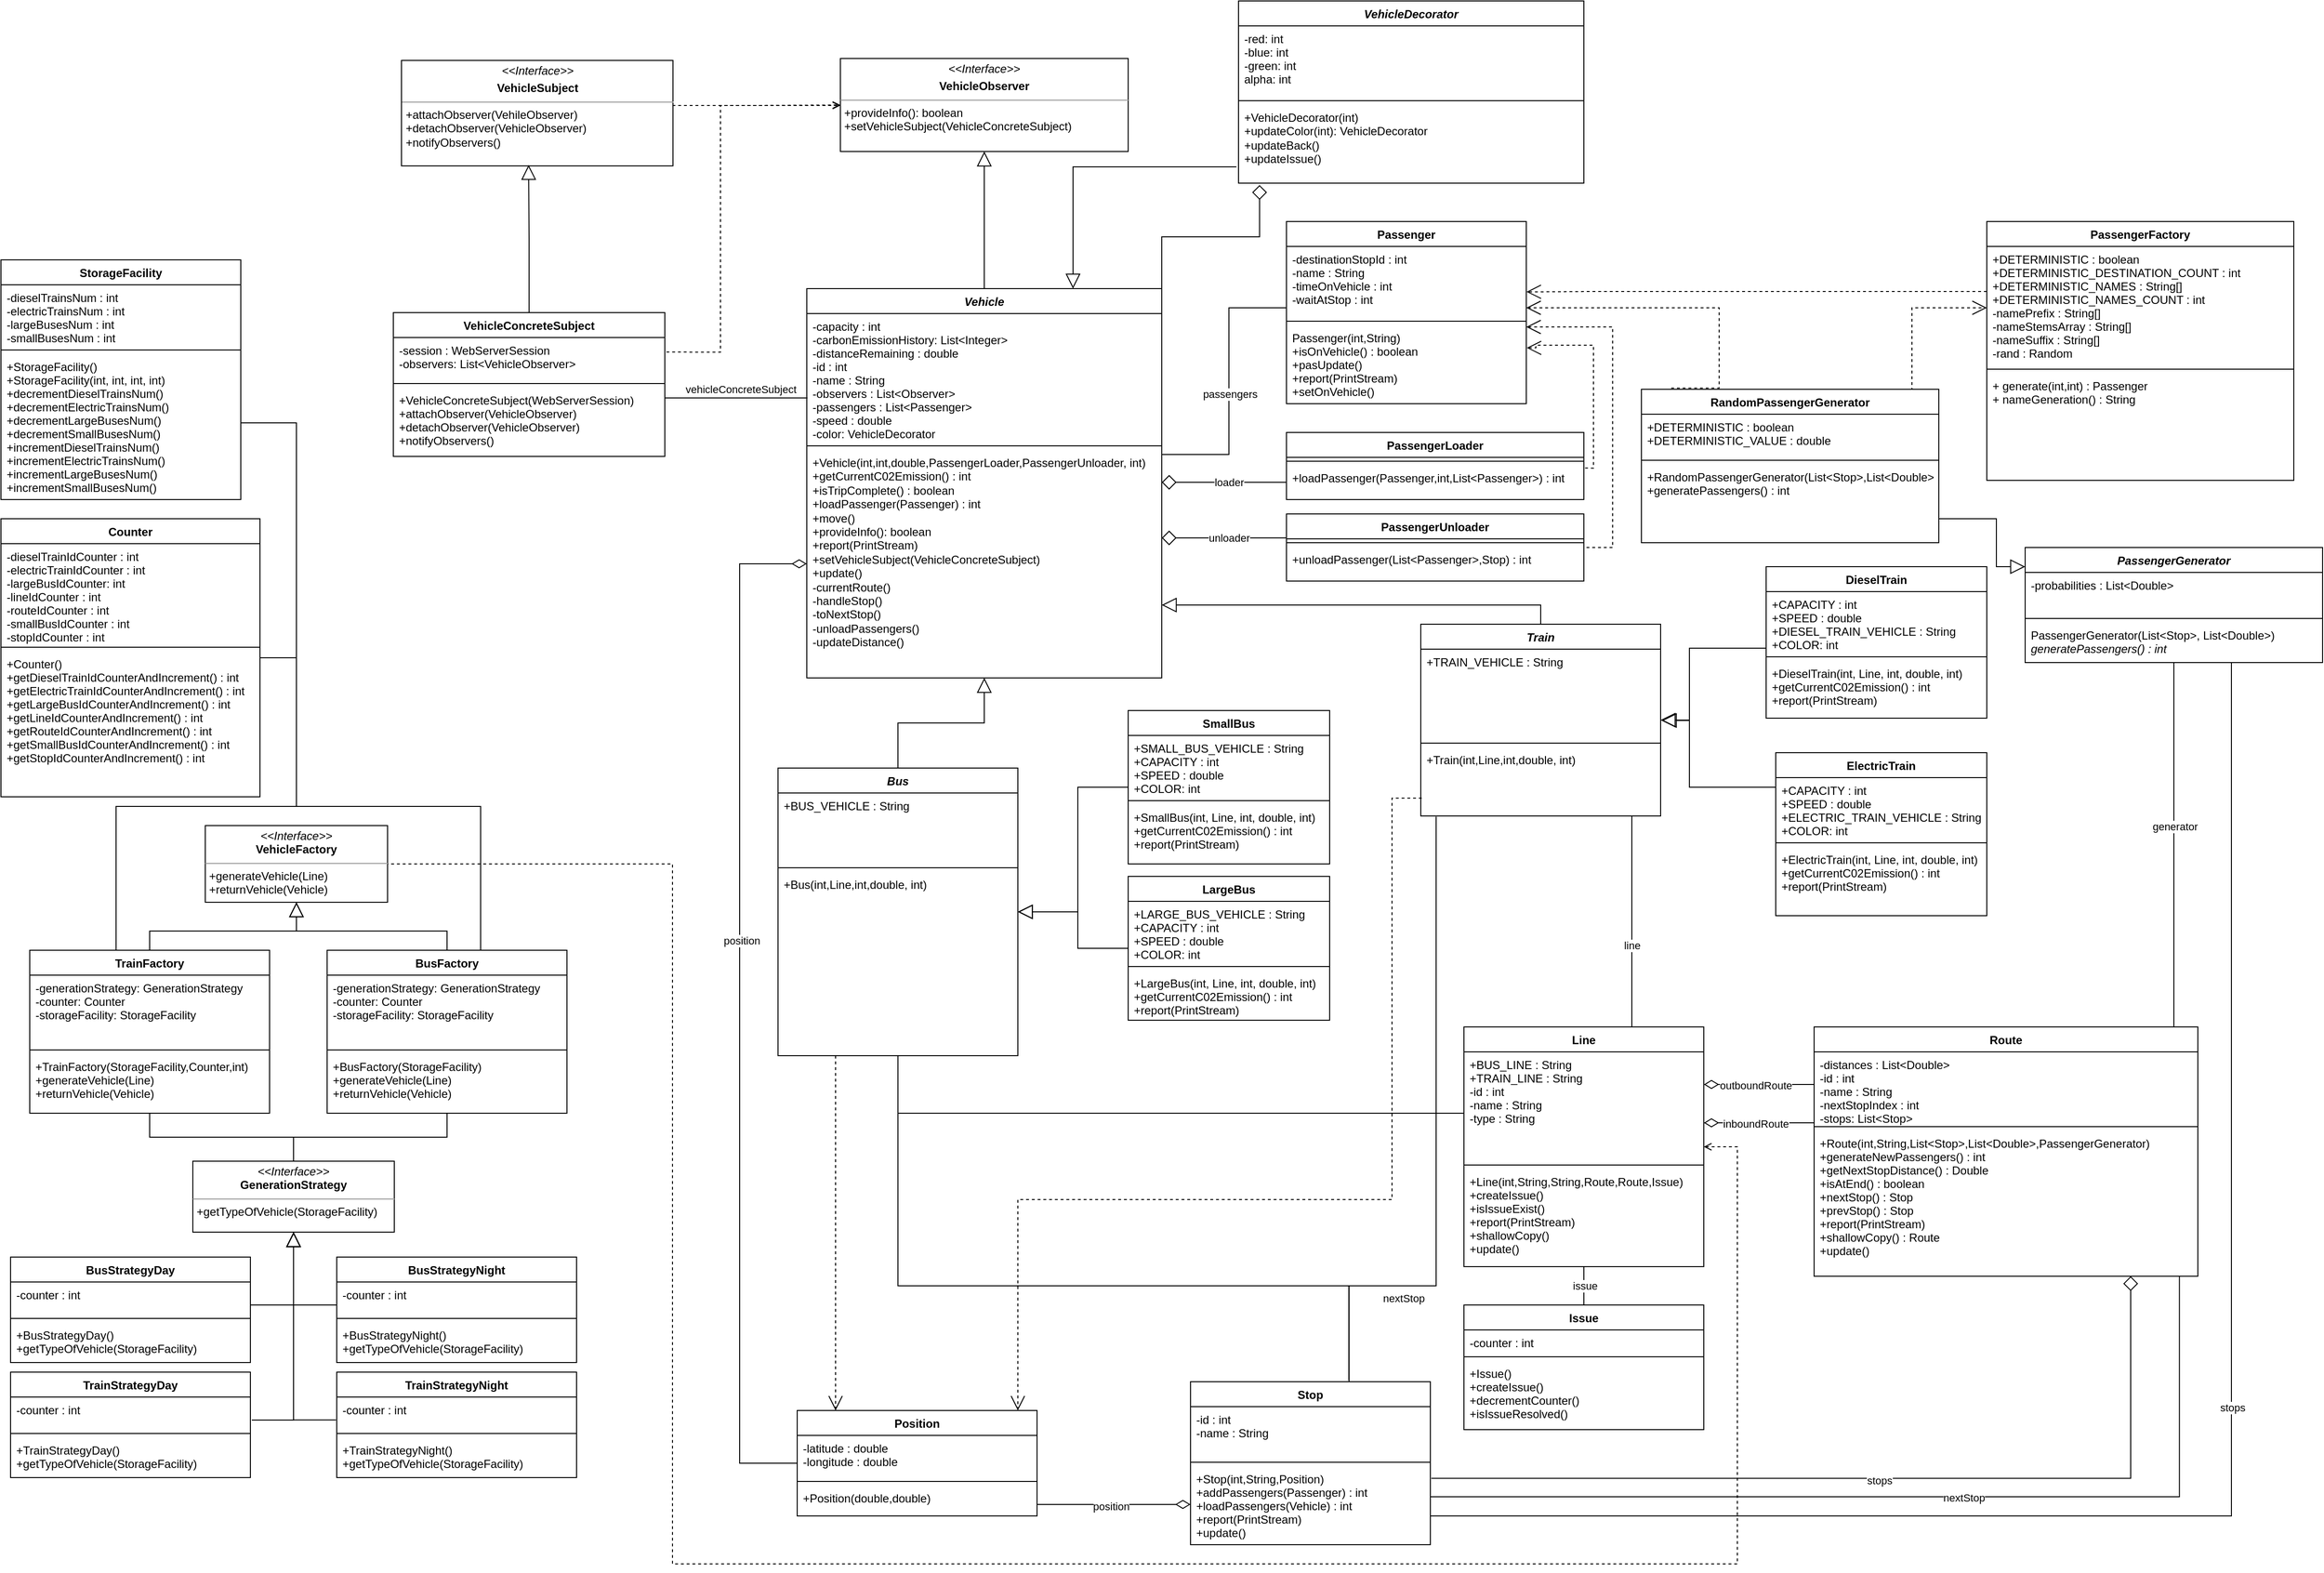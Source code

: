<mxfile version="15.8.7" type="device"><diagram id="F85NRyKGgoeqeWeP_Vqy" name="DiagramUpdate"><mxGraphModel dx="3122" dy="914" grid="1" gridSize="10" guides="1" tooltips="1" connect="1" arrows="1" fold="1" page="1" pageScale="1" pageWidth="850" pageHeight="1100" background="#ffffff" math="0" shadow="0"><root><mxCell id="zDLSN0Fwk-Xy4nL9mu0g-0"/><mxCell id="zDLSN0Fwk-Xy4nL9mu0g-1" parent="zDLSN0Fwk-Xy4nL9mu0g-0"/><mxCell id="zDLSN0Fwk-Xy4nL9mu0g-4" style="edgeStyle=elbowEdgeStyle;rounded=0;orthogonalLoop=1;jettySize=auto;elbow=vertical;html=1;endArrow=block;endFill=0;strokeWidth=1;endSize=13;startSize=13;" parent="zDLSN0Fwk-Xy4nL9mu0g-1" source="JTnE3I56BddFT7Dr2Qom-0" target="JTnE3I56BddFT7Dr2Qom-38" edge="1"><mxGeometry relative="1" as="geometry"/></mxCell><mxCell id="JTnE3I56BddFT7Dr2Qom-0" value="Bus" style="swimlane;fontStyle=3;align=center;verticalAlign=top;childLayout=stackLayout;horizontal=1;startSize=26;horizontalStack=0;resizeParent=1;resizeParentMax=0;resizeLast=0;collapsible=1;marginBottom=0;" parent="zDLSN0Fwk-Xy4nL9mu0g-1" vertex="1"><mxGeometry x="-790" y="870" width="250" height="300" as="geometry"/></mxCell><mxCell id="JTnE3I56BddFT7Dr2Qom-1" value="+BUS_VEHICLE : String" style="text;strokeColor=none;fillColor=none;align=left;verticalAlign=top;spacingLeft=4;spacingRight=4;overflow=hidden;rotatable=0;points=[[0,0.5],[1,0.5]];portConstraint=eastwest;" parent="JTnE3I56BddFT7Dr2Qom-0" vertex="1"><mxGeometry y="26" width="250" height="74" as="geometry"/></mxCell><mxCell id="JTnE3I56BddFT7Dr2Qom-2" value="" style="line;strokeWidth=1;fillColor=none;align=left;verticalAlign=middle;spacingTop=-1;spacingLeft=3;spacingRight=3;rotatable=0;labelPosition=right;points=[];portConstraint=eastwest;" parent="JTnE3I56BddFT7Dr2Qom-0" vertex="1"><mxGeometry y="100" width="250" height="8" as="geometry"/></mxCell><mxCell id="JTnE3I56BddFT7Dr2Qom-3" value="+Bus(int,Line,int,double, int)" style="text;strokeColor=none;fillColor=none;align=left;verticalAlign=top;spacingLeft=4;spacingRight=4;overflow=hidden;rotatable=0;points=[[0,0.5],[1,0.5]];portConstraint=eastwest;" parent="JTnE3I56BddFT7Dr2Qom-0" vertex="1"><mxGeometry y="108" width="250" height="192" as="geometry"/></mxCell><mxCell id="JTnE3I56BddFT7Dr2Qom-4" value="Counter" style="swimlane;fontStyle=1;align=center;verticalAlign=top;childLayout=stackLayout;horizontal=1;startSize=26;horizontalStack=0;resizeParent=1;resizeParentMax=0;resizeLast=0;collapsible=1;marginBottom=0;" parent="zDLSN0Fwk-Xy4nL9mu0g-1" vertex="1"><mxGeometry x="-1600" y="610" width="270" height="290" as="geometry"/></mxCell><mxCell id="JTnE3I56BddFT7Dr2Qom-5" value="-dieselTrainIdCounter : int&#10;-electricTrainIdCounter : int&#10;-largeBusIdCounter: int&#10;-lineIdCounter : int&#10;-routeIdCounter : int&#10;-smallBusIdCounter : int&#10;-stopIdCounter : int&#10;" style="text;strokeColor=none;fillColor=none;align=left;verticalAlign=top;spacingLeft=4;spacingRight=4;overflow=hidden;rotatable=0;points=[[0,0.5],[1,0.5]];portConstraint=eastwest;" parent="JTnE3I56BddFT7Dr2Qom-4" vertex="1"><mxGeometry y="26" width="270" height="104" as="geometry"/></mxCell><mxCell id="JTnE3I56BddFT7Dr2Qom-6" value="" style="line;strokeWidth=1;fillColor=none;align=left;verticalAlign=middle;spacingTop=-1;spacingLeft=3;spacingRight=3;rotatable=0;labelPosition=right;points=[];portConstraint=eastwest;" parent="JTnE3I56BddFT7Dr2Qom-4" vertex="1"><mxGeometry y="130" width="270" height="8" as="geometry"/></mxCell><mxCell id="JTnE3I56BddFT7Dr2Qom-7" value="+Counter()&#10;+getDieselTrainIdCounterAndIncrement() : int&#10;+getElectricTrainIdCounterAndIncrement() : int&#10;+getLargeBusIdCounterAndIncrement() : int&#10;+getLineIdCounterAndIncrement() : int&#10;+getRouteIdCounterAndIncrement() : int&#10;+getSmallBusIdCounterAndIncrement() : int&#10;+getStopIdCounterAndIncrement() : int" style="text;strokeColor=none;fillColor=none;align=left;verticalAlign=top;spacingLeft=4;spacingRight=4;overflow=hidden;rotatable=0;points=[[0,0.5],[1,0.5]];portConstraint=eastwest;" parent="JTnE3I56BddFT7Dr2Qom-4" vertex="1"><mxGeometry y="138" width="270" height="152" as="geometry"/></mxCell><mxCell id="zDLSN0Fwk-Xy4nL9mu0g-24" style="edgeStyle=orthogonalEdgeStyle;rounded=0;orthogonalLoop=1;jettySize=auto;elbow=vertical;html=1;entryX=0.997;entryY=0.088;entryDx=0;entryDy=0;startArrow=open;startFill=0;endArrow=none;endFill=0;dashed=1;entryPerimeter=0;strokeWidth=1;endSize=13;startSize=13;exitX=1.002;exitY=0.29;exitDx=0;exitDy=0;exitPerimeter=0;" parent="zDLSN0Fwk-Xy4nL9mu0g-1" source="JTnE3I56BddFT7Dr2Qom-11" target="JTnE3I56BddFT7Dr2Qom-22" edge="1"><mxGeometry relative="1" as="geometry"><mxPoint x="-10" y="420" as="sourcePoint"/><Array as="points"><mxPoint y="432"/><mxPoint y="429"/><mxPoint x="60" y="429"/><mxPoint x="60" y="557"/></Array></mxGeometry></mxCell><mxCell id="JTnE3I56BddFT7Dr2Qom-8" value="Passenger" style="swimlane;fontStyle=1;align=center;verticalAlign=top;childLayout=stackLayout;horizontal=1;startSize=26;horizontalStack=0;resizeParent=1;resizeParentMax=0;resizeLast=0;collapsible=1;marginBottom=0;" parent="zDLSN0Fwk-Xy4nL9mu0g-1" vertex="1"><mxGeometry x="-260" y="300" width="250" height="190" as="geometry"/></mxCell><mxCell id="JTnE3I56BddFT7Dr2Qom-9" value="-destinationStopId : int&#10;-name : String&#10;-timeOnVehicle : int&#10;-waitAtStop : int" style="text;strokeColor=none;fillColor=none;align=left;verticalAlign=top;spacingLeft=4;spacingRight=4;overflow=hidden;rotatable=0;points=[[0,0.5],[1,0.5]];portConstraint=eastwest;" parent="JTnE3I56BddFT7Dr2Qom-8" vertex="1"><mxGeometry y="26" width="250" height="74" as="geometry"/></mxCell><mxCell id="JTnE3I56BddFT7Dr2Qom-10" value="" style="line;strokeWidth=1;fillColor=none;align=left;verticalAlign=middle;spacingTop=-1;spacingLeft=3;spacingRight=3;rotatable=0;labelPosition=right;points=[];portConstraint=eastwest;" parent="JTnE3I56BddFT7Dr2Qom-8" vertex="1"><mxGeometry y="100" width="250" height="8" as="geometry"/></mxCell><mxCell id="JTnE3I56BddFT7Dr2Qom-11" value="Passenger(int,String)&#10;+isOnVehicle() : boolean&#10;+pasUpdate()&#10;+report(PrintStream)&#10;+setOnVehicle()&#10;" style="text;strokeColor=none;fillColor=none;align=left;verticalAlign=top;spacingLeft=4;spacingRight=4;overflow=hidden;rotatable=0;points=[[0,0.5],[1,0.5]];portConstraint=eastwest;" parent="JTnE3I56BddFT7Dr2Qom-8" vertex="1"><mxGeometry y="108" width="250" height="82" as="geometry"/></mxCell><mxCell id="JTnE3I56BddFT7Dr2Qom-12" value="PassengerFactory" style="swimlane;fontStyle=1;align=center;verticalAlign=top;childLayout=stackLayout;horizontal=1;startSize=26;horizontalStack=0;resizeParent=1;resizeParentMax=0;resizeLast=0;collapsible=1;marginBottom=0;" parent="zDLSN0Fwk-Xy4nL9mu0g-1" vertex="1"><mxGeometry x="470" y="300" width="320" height="270" as="geometry"/></mxCell><mxCell id="JTnE3I56BddFT7Dr2Qom-13" value="+DETERMINISTIC : boolean&#10;+DETERMINISTIC_DESTINATION_COUNT : int&#10;+DETERMINISTIC_NAMES : String[]&#10;+DETERMINISTIC_NAMES_COUNT : int&#10;-namePrefix : String[]&#10;-nameStemsArray : String[]&#10;-nameSuffix : String[]&#10;-rand : Random" style="text;strokeColor=none;fillColor=none;align=left;verticalAlign=top;spacingLeft=4;spacingRight=4;overflow=hidden;rotatable=0;points=[[0,0.5],[1,0.5]];portConstraint=eastwest;" parent="JTnE3I56BddFT7Dr2Qom-12" vertex="1"><mxGeometry y="26" width="320" height="124" as="geometry"/></mxCell><mxCell id="JTnE3I56BddFT7Dr2Qom-14" value="" style="line;strokeWidth=1;fillColor=none;align=left;verticalAlign=middle;spacingTop=-1;spacingLeft=3;spacingRight=3;rotatable=0;labelPosition=right;points=[];portConstraint=eastwest;" parent="JTnE3I56BddFT7Dr2Qom-12" vertex="1"><mxGeometry y="150" width="320" height="8" as="geometry"/></mxCell><mxCell id="JTnE3I56BddFT7Dr2Qom-15" value="+ generate(int,int) : Passenger&#10;+ nameGeneration() : String" style="text;strokeColor=none;fillColor=none;align=left;verticalAlign=top;spacingLeft=4;spacingRight=4;overflow=hidden;rotatable=0;points=[[0,0.5],[1,0.5]];portConstraint=eastwest;" parent="JTnE3I56BddFT7Dr2Qom-12" vertex="1"><mxGeometry y="158" width="320" height="112" as="geometry"/></mxCell><mxCell id="zDLSN0Fwk-Xy4nL9mu0g-21" style="edgeStyle=elbowEdgeStyle;rounded=0;orthogonalLoop=1;jettySize=auto;elbow=vertical;html=1;startArrow=none;startFill=0;endArrow=none;endFill=0;strokeWidth=1;endSize=13;startSize=13;" parent="zDLSN0Fwk-Xy4nL9mu0g-1" source="JTnE3I56BddFT7Dr2Qom-16" target="JTnE3I56BddFT7Dr2Qom-27" edge="1"><mxGeometry relative="1" as="geometry"><Array as="points"><mxPoint x="665" y="930"/><mxPoint x="480" y="840"/></Array></mxGeometry></mxCell><mxCell id="w3GWnZSiMTzELay0N0w1-21" value="generator" style="edgeLabel;html=1;align=center;verticalAlign=middle;resizable=0;points=[];" parent="zDLSN0Fwk-Xy4nL9mu0g-21" vertex="1" connectable="0"><mxGeometry x="-0.099" y="1" relative="1" as="geometry"><mxPoint as="offset"/></mxGeometry></mxCell><mxCell id="JTnE3I56BddFT7Dr2Qom-16" value="PassengerGenerator" style="swimlane;fontStyle=3;align=center;verticalAlign=top;childLayout=stackLayout;horizontal=1;startSize=26;horizontalStack=0;resizeParent=1;resizeParentMax=0;resizeLast=0;collapsible=1;marginBottom=0;" parent="zDLSN0Fwk-Xy4nL9mu0g-1" vertex="1"><mxGeometry x="510" y="640" width="310" height="120" as="geometry"/></mxCell><mxCell id="JTnE3I56BddFT7Dr2Qom-17" value="-probabilities : List&lt;Double&gt;" style="text;strokeColor=none;fillColor=none;align=left;verticalAlign=top;spacingLeft=4;spacingRight=4;overflow=hidden;rotatable=0;points=[[0,0.5],[1,0.5]];portConstraint=eastwest;" parent="JTnE3I56BddFT7Dr2Qom-16" vertex="1"><mxGeometry y="26" width="310" height="44" as="geometry"/></mxCell><mxCell id="JTnE3I56BddFT7Dr2Qom-18" value="" style="line;strokeWidth=1;fillColor=none;align=left;verticalAlign=middle;spacingTop=-1;spacingLeft=3;spacingRight=3;rotatable=0;labelPosition=right;points=[];portConstraint=eastwest;" parent="JTnE3I56BddFT7Dr2Qom-16" vertex="1"><mxGeometry y="70" width="310" height="8" as="geometry"/></mxCell><mxCell id="JTnE3I56BddFT7Dr2Qom-19" value="PassengerGenerator(List&amp;lt;Stop&amp;gt;, List&amp;lt;Double&amp;gt;)&lt;br&gt;&lt;i&gt;generatePassengers() : int&lt;/i&gt;" style="text;strokeColor=none;fillColor=none;align=left;verticalAlign=top;spacingLeft=4;spacingRight=4;overflow=hidden;rotatable=0;points=[[0,0.5],[1,0.5]];portConstraint=eastwest;html=1;" parent="JTnE3I56BddFT7Dr2Qom-16" vertex="1"><mxGeometry y="78" width="310" height="42" as="geometry"/></mxCell><mxCell id="JTnE3I56BddFT7Dr2Qom-20" value="PassengerLoader" style="swimlane;fontStyle=1;align=center;verticalAlign=top;childLayout=stackLayout;horizontal=1;startSize=26;horizontalStack=0;resizeParent=1;resizeParentMax=0;resizeLast=0;collapsible=1;marginBottom=0;" parent="zDLSN0Fwk-Xy4nL9mu0g-1" vertex="1"><mxGeometry x="-260" y="520" width="310" height="70" as="geometry"/></mxCell><mxCell id="JTnE3I56BddFT7Dr2Qom-21" value="" style="line;strokeWidth=1;fillColor=none;align=left;verticalAlign=middle;spacingTop=-1;spacingLeft=3;spacingRight=3;rotatable=0;labelPosition=right;points=[];portConstraint=eastwest;" parent="JTnE3I56BddFT7Dr2Qom-20" vertex="1"><mxGeometry y="26" width="310" height="8" as="geometry"/></mxCell><mxCell id="JTnE3I56BddFT7Dr2Qom-22" value="+loadPassenger(Passenger,int,List&lt;Passenger&gt;) : int" style="text;strokeColor=none;fillColor=none;align=left;verticalAlign=top;spacingLeft=4;spacingRight=4;overflow=hidden;rotatable=0;points=[[0,0.5],[1,0.5]];portConstraint=eastwest;" parent="JTnE3I56BddFT7Dr2Qom-20" vertex="1"><mxGeometry y="34" width="310" height="36" as="geometry"/></mxCell><mxCell id="zDLSN0Fwk-Xy4nL9mu0g-28" style="rounded=0;orthogonalLoop=1;jettySize=auto;html=1;startArrow=none;startFill=0;endArrow=block;endFill=0;strokeWidth=1;endSize=13;startSize=13;edgeStyle=orthogonalEdgeStyle;" parent="zDLSN0Fwk-Xy4nL9mu0g-1" source="JTnE3I56BddFT7Dr2Qom-23" target="JTnE3I56BddFT7Dr2Qom-16" edge="1"><mxGeometry relative="1" as="geometry"><Array as="points"><mxPoint x="480" y="610"/><mxPoint x="480" y="660"/></Array></mxGeometry></mxCell><mxCell id="zDLSN0Fwk-Xy4nL9mu0g-29" style="edgeStyle=orthogonalEdgeStyle;rounded=0;orthogonalLoop=1;jettySize=auto;html=1;startArrow=none;startFill=0;endArrow=open;endFill=0;dashed=1;exitX=0.75;exitY=0;exitDx=0;exitDy=0;strokeWidth=1;endSize=13;startSize=13;" parent="zDLSN0Fwk-Xy4nL9mu0g-1" source="JTnE3I56BddFT7Dr2Qom-23" target="JTnE3I56BddFT7Dr2Qom-13" edge="1"><mxGeometry relative="1" as="geometry"><mxPoint x="230" y="400" as="targetPoint"/><Array as="points"><mxPoint x="392" y="390"/></Array></mxGeometry></mxCell><mxCell id="JTnE3I56BddFT7Dr2Qom-23" value="RandomPassengerGenerator" style="swimlane;fontStyle=1;align=center;verticalAlign=top;childLayout=stackLayout;horizontal=1;startSize=26;horizontalStack=0;resizeParent=1;resizeParentMax=0;resizeLast=0;collapsible=1;marginBottom=0;" parent="zDLSN0Fwk-Xy4nL9mu0g-1" vertex="1"><mxGeometry x="110" y="475" width="310" height="160" as="geometry"/></mxCell><mxCell id="JTnE3I56BddFT7Dr2Qom-24" value="+DETERMINISTIC : boolean&#10;+DETERMINISTIC_VALUE : double" style="text;strokeColor=none;fillColor=none;align=left;verticalAlign=top;spacingLeft=4;spacingRight=4;overflow=hidden;rotatable=0;points=[[0,0.5],[1,0.5]];portConstraint=eastwest;" parent="JTnE3I56BddFT7Dr2Qom-23" vertex="1"><mxGeometry y="26" width="310" height="44" as="geometry"/></mxCell><mxCell id="JTnE3I56BddFT7Dr2Qom-25" value="" style="line;strokeWidth=1;fillColor=none;align=left;verticalAlign=middle;spacingTop=-1;spacingLeft=3;spacingRight=3;rotatable=0;labelPosition=right;points=[];portConstraint=eastwest;" parent="JTnE3I56BddFT7Dr2Qom-23" vertex="1"><mxGeometry y="70" width="310" height="8" as="geometry"/></mxCell><mxCell id="JTnE3I56BddFT7Dr2Qom-26" value="+RandomPassengerGenerator(List&lt;Stop&gt;,List&lt;Double&gt;)&#10;+generatePassengers() : int" style="text;strokeColor=none;fillColor=none;align=left;verticalAlign=top;spacingLeft=4;spacingRight=4;overflow=hidden;rotatable=0;points=[[0,0.5],[1,0.5]];portConstraint=eastwest;" parent="JTnE3I56BddFT7Dr2Qom-23" vertex="1"><mxGeometry y="78" width="310" height="82" as="geometry"/></mxCell><mxCell id="zDLSN0Fwk-Xy4nL9mu0g-15" style="edgeStyle=elbowEdgeStyle;rounded=0;orthogonalLoop=1;jettySize=auto;elbow=vertical;html=1;startArrow=none;startFill=0;endArrow=diamondThin;endFill=0;strokeWidth=1;endSize=13;startSize=13;" parent="zDLSN0Fwk-Xy4nL9mu0g-1" source="JTnE3I56BddFT7Dr2Qom-27" target="JTnE3I56BddFT7Dr2Qom-51" edge="1"><mxGeometry relative="1" as="geometry"><Array as="points"><mxPoint x="240" y="1200"/><mxPoint x="250" y="1235"/><mxPoint x="260" y="1070"/></Array></mxGeometry></mxCell><mxCell id="w3GWnZSiMTzELay0N0w1-18" value="outboundRoute" style="edgeLabel;html=1;align=center;verticalAlign=middle;resizable=0;points=[];" parent="zDLSN0Fwk-Xy4nL9mu0g-15" vertex="1" connectable="0"><mxGeometry x="0.067" y="1" relative="1" as="geometry"><mxPoint as="offset"/></mxGeometry></mxCell><mxCell id="3fMgHB3f0gzGlwHaaK4_-1" style="edgeStyle=orthogonalEdgeStyle;rounded=0;orthogonalLoop=1;jettySize=auto;html=1;endArrow=none;endFill=0;strokeWidth=1;endSize=13;startSize=13;startArrow=diamond;startFill=0;entryX=1.004;entryY=0.155;entryDx=0;entryDy=0;entryPerimeter=0;" parent="zDLSN0Fwk-Xy4nL9mu0g-1" source="JTnE3I56BddFT7Dr2Qom-27" target="JTnE3I56BddFT7Dr2Qom-46" edge="1"><mxGeometry relative="1" as="geometry"><Array as="points"><mxPoint x="620" y="1611"/></Array><mxPoint x="-80" y="1600" as="targetPoint"/></mxGeometry></mxCell><mxCell id="w3GWnZSiMTzELay0N0w1-17" value="stops" style="edgeLabel;html=1;align=center;verticalAlign=middle;resizable=0;points=[];" parent="3fMgHB3f0gzGlwHaaK4_-1" vertex="1" connectable="0"><mxGeometry x="0.007" y="2" relative="1" as="geometry"><mxPoint as="offset"/></mxGeometry></mxCell><mxCell id="JTnE3I56BddFT7Dr2Qom-27" value="Route" style="swimlane;fontStyle=1;align=center;verticalAlign=top;childLayout=stackLayout;horizontal=1;startSize=26;horizontalStack=0;resizeParent=1;resizeParentMax=0;resizeLast=0;collapsible=1;marginBottom=0;" parent="zDLSN0Fwk-Xy4nL9mu0g-1" vertex="1"><mxGeometry x="290" y="1140" width="400" height="260" as="geometry"/></mxCell><mxCell id="JTnE3I56BddFT7Dr2Qom-28" value="-distances : List&lt;Double&gt;&#10;-id : int&#10;-name : String&#10;-nextStopIndex : int&#10;-stops: List&lt;Stop&gt;" style="text;strokeColor=none;fillColor=none;align=left;verticalAlign=top;spacingLeft=4;spacingRight=4;overflow=hidden;rotatable=0;points=[[0,0.5],[1,0.5]];portConstraint=eastwest;fontColor=default;" parent="JTnE3I56BddFT7Dr2Qom-27" vertex="1"><mxGeometry y="26" width="400" height="74" as="geometry"/></mxCell><mxCell id="JTnE3I56BddFT7Dr2Qom-29" value="" style="line;strokeWidth=1;fillColor=none;align=left;verticalAlign=middle;spacingTop=-1;spacingLeft=3;spacingRight=3;rotatable=0;labelPosition=right;points=[];portConstraint=eastwest;" parent="JTnE3I56BddFT7Dr2Qom-27" vertex="1"><mxGeometry y="100" width="400" height="8" as="geometry"/></mxCell><mxCell id="JTnE3I56BddFT7Dr2Qom-30" value="+Route(int,String,List&lt;Stop&gt;,List&lt;Double&gt;,PassengerGenerator)&#10;+generateNewPassengers() : int&#10;+getNextStopDistance() : Double&#10;+isAtEnd() : boolean&#10;+nextStop() : Stop&#10;+prevStop() : Stop&#10;+report(PrintStream)&#10;+shallowCopy() : Route&#10;+update()" style="text;strokeColor=none;fillColor=none;align=left;verticalAlign=top;spacingLeft=4;spacingRight=4;overflow=hidden;rotatable=0;points=[[0,0.5],[1,0.5]];portConstraint=eastwest;" parent="JTnE3I56BddFT7Dr2Qom-27" vertex="1"><mxGeometry y="108" width="400" height="152" as="geometry"/></mxCell><mxCell id="zDLSN0Fwk-Xy4nL9mu0g-5" style="edgeStyle=elbowEdgeStyle;rounded=0;orthogonalLoop=1;jettySize=auto;elbow=vertical;html=1;endArrow=block;endFill=0;strokeWidth=1;endSize=13;startSize=13;" parent="zDLSN0Fwk-Xy4nL9mu0g-1" source="JTnE3I56BddFT7Dr2Qom-31" target="JTnE3I56BddFT7Dr2Qom-38" edge="1"><mxGeometry relative="1" as="geometry"><Array as="points"><mxPoint x="-210" y="700"/><mxPoint x="-220" y="710"/></Array></mxGeometry></mxCell><mxCell id="3fMgHB3f0gzGlwHaaK4_-4" style="edgeStyle=orthogonalEdgeStyle;rounded=0;orthogonalLoop=1;jettySize=auto;html=1;dashed=1;endArrow=open;endFill=0;strokeWidth=1;endSize=13;startSize=13;exitX=0.004;exitY=0.742;exitDx=0;exitDy=0;exitPerimeter=0;" parent="zDLSN0Fwk-Xy4nL9mu0g-1" source="JTnE3I56BddFT7Dr2Qom-34" target="JTnE3I56BddFT7Dr2Qom-39" edge="1"><mxGeometry relative="1" as="geometry"><Array as="points"><mxPoint x="-150" y="901"/><mxPoint x="-150" y="1320"/><mxPoint x="-540" y="1320"/></Array></mxGeometry></mxCell><mxCell id="JTnE3I56BddFT7Dr2Qom-31" value="Train" style="swimlane;fontStyle=3;align=center;verticalAlign=top;childLayout=stackLayout;horizontal=1;startSize=26;horizontalStack=0;resizeParent=1;resizeParentMax=0;resizeLast=0;collapsible=1;marginBottom=0;" parent="zDLSN0Fwk-Xy4nL9mu0g-1" vertex="1"><mxGeometry x="-120" y="720" width="250" height="200" as="geometry"/></mxCell><mxCell id="JTnE3I56BddFT7Dr2Qom-32" value="+TRAIN_VEHICLE : String" style="text;strokeColor=none;fillColor=none;align=left;verticalAlign=top;spacingLeft=4;spacingRight=4;overflow=hidden;rotatable=0;points=[[0,0.5],[1,0.5]];portConstraint=eastwest;" parent="JTnE3I56BddFT7Dr2Qom-31" vertex="1"><mxGeometry y="26" width="250" height="94" as="geometry"/></mxCell><mxCell id="JTnE3I56BddFT7Dr2Qom-33" value="" style="line;strokeWidth=1;fillColor=none;align=left;verticalAlign=middle;spacingTop=-1;spacingLeft=3;spacingRight=3;rotatable=0;labelPosition=right;points=[];portConstraint=eastwest;" parent="JTnE3I56BddFT7Dr2Qom-31" vertex="1"><mxGeometry y="120" width="250" height="8" as="geometry"/></mxCell><mxCell id="JTnE3I56BddFT7Dr2Qom-34" value="+Train(int,Line,int,double, int)" style="text;strokeColor=none;fillColor=none;align=left;verticalAlign=top;spacingLeft=4;spacingRight=4;overflow=hidden;rotatable=0;points=[[0,0.5],[1,0.5]];portConstraint=eastwest;" parent="JTnE3I56BddFT7Dr2Qom-31" vertex="1"><mxGeometry y="128" width="250" height="72" as="geometry"/></mxCell><mxCell id="JTnE3I56BddFT7Dr2Qom-35" value="Vehicle" style="swimlane;fontStyle=3;align=center;verticalAlign=top;childLayout=stackLayout;horizontal=1;startSize=26;horizontalStack=0;resizeParent=1;resizeParentMax=0;resizeLast=0;collapsible=1;marginBottom=0;" parent="zDLSN0Fwk-Xy4nL9mu0g-1" vertex="1"><mxGeometry x="-760" y="370" width="370" height="406" as="geometry"/></mxCell><mxCell id="JTnE3I56BddFT7Dr2Qom-36" value="-capacity : int&#10;-carbonEmissionHistory: List&lt;Integer&gt;&#10;-distanceRemaining : double&#10;-id : int&#10;-name : String&#10;-observers : List&lt;Observer&gt;&#10;-passengers : List&lt;Passenger&gt;&#10;-speed : double&#10;-color: VehicleDecorator" style="text;strokeColor=none;fillColor=none;align=left;verticalAlign=top;spacingLeft=4;spacingRight=4;overflow=hidden;rotatable=0;points=[[0,0.5],[1,0.5]];portConstraint=eastwest;" parent="JTnE3I56BddFT7Dr2Qom-35" vertex="1"><mxGeometry y="26" width="370" height="134" as="geometry"/></mxCell><mxCell id="JTnE3I56BddFT7Dr2Qom-37" value="" style="line;strokeWidth=1;fillColor=none;align=left;verticalAlign=middle;spacingTop=-1;spacingLeft=3;spacingRight=3;rotatable=0;labelPosition=right;points=[];portConstraint=eastwest;" parent="JTnE3I56BddFT7Dr2Qom-35" vertex="1"><mxGeometry y="160" width="370" height="8" as="geometry"/></mxCell><mxCell id="JTnE3I56BddFT7Dr2Qom-38" value="+Vehicle(int,int,double,PassengerLoader,PassengerUnloader, int)&lt;br&gt;+getCurrentC02Emission() : int&lt;br&gt;+isTripComplete() : boolean&lt;br&gt;&lt;div&gt;+loadPassenger(Passenger) : int&lt;/div&gt;&lt;div&gt;+move()&lt;/div&gt;&lt;div&gt;+provideInfo(): boolean&lt;br&gt;&lt;div&gt;+report(PrintStream)&lt;/div&gt;&lt;div&gt;+setVehicleSubject(VehicleConcreteSubject)&lt;br&gt;&lt;/div&gt;&lt;div&gt;+update()&lt;/div&gt;&lt;div&gt;-currentRoute()&lt;/div&gt;&lt;div&gt;-handleStop()&lt;/div&gt;&lt;div&gt;-toNextStop()&lt;/div&gt;&lt;div&gt;-unloadPassengers()&lt;/div&gt;&lt;div&gt;-updateDistance()&lt;/div&gt;&lt;/div&gt;" style="text;strokeColor=none;fillColor=none;align=left;verticalAlign=top;spacingLeft=4;spacingRight=4;overflow=hidden;rotatable=0;points=[[0,0.5],[1,0.5]];portConstraint=eastwest;html=1;" parent="JTnE3I56BddFT7Dr2Qom-35" vertex="1"><mxGeometry y="168" width="370" height="238" as="geometry"/></mxCell><mxCell id="zDLSN0Fwk-Xy4nL9mu0g-18" style="edgeStyle=elbowEdgeStyle;rounded=0;orthogonalLoop=1;jettySize=auto;elbow=vertical;html=1;startArrow=none;startFill=0;endArrow=diamondThin;endFill=0;strokeWidth=1;endSize=13;startSize=13;" parent="zDLSN0Fwk-Xy4nL9mu0g-1" source="JTnE3I56BddFT7Dr2Qom-39" target="JTnE3I56BddFT7Dr2Qom-43" edge="1"><mxGeometry relative="1" as="geometry"><Array as="points"><mxPoint x="-480" y="1638"/></Array></mxGeometry></mxCell><mxCell id="w3GWnZSiMTzELay0N0w1-16" value="position" style="edgeLabel;html=1;align=center;verticalAlign=middle;resizable=0;points=[];" parent="zDLSN0Fwk-Xy4nL9mu0g-18" vertex="1" connectable="0"><mxGeometry x="-0.041" y="-2" relative="1" as="geometry"><mxPoint as="offset"/></mxGeometry></mxCell><mxCell id="zDLSN0Fwk-Xy4nL9mu0g-19" style="edgeStyle=elbowEdgeStyle;rounded=0;orthogonalLoop=1;jettySize=auto;elbow=vertical;html=1;startArrow=none;startFill=0;endArrow=diamondThin;endFill=0;strokeWidth=1;endSize=13;startSize=13;entryX=0;entryY=0.5;entryDx=0;entryDy=0;" parent="zDLSN0Fwk-Xy4nL9mu0g-1" source="JTnE3I56BddFT7Dr2Qom-39" target="JTnE3I56BddFT7Dr2Qom-38" edge="1"><mxGeometry relative="1" as="geometry"><Array as="points"><mxPoint x="-830" y="730"/><mxPoint x="-900" y="1570"/><mxPoint x="-830" y="1200"/></Array></mxGeometry></mxCell><mxCell id="w3GWnZSiMTzELay0N0w1-9" value="position" style="edgeLabel;html=1;align=center;verticalAlign=middle;resizable=0;points=[];" parent="zDLSN0Fwk-Xy4nL9mu0g-19" vertex="1" connectable="0"><mxGeometry x="0.134" y="3" relative="1" as="geometry"><mxPoint x="5" as="offset"/></mxGeometry></mxCell><mxCell id="JTnE3I56BddFT7Dr2Qom-39" value="Position" style="swimlane;fontStyle=1;align=center;verticalAlign=top;childLayout=stackLayout;horizontal=1;startSize=26;horizontalStack=0;resizeParent=1;resizeParentMax=0;resizeLast=0;collapsible=1;marginBottom=0;" parent="zDLSN0Fwk-Xy4nL9mu0g-1" vertex="1"><mxGeometry x="-770" y="1540" width="250" height="110" as="geometry"/></mxCell><mxCell id="JTnE3I56BddFT7Dr2Qom-40" value="-latitude : double&#10;-longitude : double" style="text;strokeColor=none;fillColor=none;align=left;verticalAlign=top;spacingLeft=4;spacingRight=4;overflow=hidden;rotatable=0;points=[[0,0.5],[1,0.5]];portConstraint=eastwest;" parent="JTnE3I56BddFT7Dr2Qom-39" vertex="1"><mxGeometry y="26" width="250" height="44" as="geometry"/></mxCell><mxCell id="JTnE3I56BddFT7Dr2Qom-41" value="" style="line;strokeWidth=1;fillColor=none;align=left;verticalAlign=middle;spacingTop=-1;spacingLeft=3;spacingRight=3;rotatable=0;labelPosition=right;points=[];portConstraint=eastwest;" parent="JTnE3I56BddFT7Dr2Qom-39" vertex="1"><mxGeometry y="70" width="250" height="8" as="geometry"/></mxCell><mxCell id="JTnE3I56BddFT7Dr2Qom-42" value="+Position(double,double)" style="text;strokeColor=none;fillColor=none;align=left;verticalAlign=top;spacingLeft=4;spacingRight=4;overflow=hidden;rotatable=0;points=[[0,0.5],[1,0.5]];portConstraint=eastwest;" parent="JTnE3I56BddFT7Dr2Qom-39" vertex="1"><mxGeometry y="78" width="250" height="32" as="geometry"/></mxCell><mxCell id="zDLSN0Fwk-Xy4nL9mu0g-16" style="edgeStyle=elbowEdgeStyle;rounded=0;orthogonalLoop=1;jettySize=auto;elbow=vertical;html=1;startArrow=none;startFill=0;endArrow=none;endFill=0;exitX=0.66;exitY=-0.008;exitDx=0;exitDy=0;strokeWidth=1;endSize=13;startSize=13;entryX=0.064;entryY=1.011;entryDx=0;entryDy=0;entryPerimeter=0;exitPerimeter=0;" parent="zDLSN0Fwk-Xy4nL9mu0g-1" source="JTnE3I56BddFT7Dr2Qom-43" target="JTnE3I56BddFT7Dr2Qom-34" edge="1"><mxGeometry relative="1" as="geometry"><Array as="points"><mxPoint x="-150" y="1410"/><mxPoint x="-365" y="1240"/></Array></mxGeometry></mxCell><mxCell id="zDLSN0Fwk-Xy4nL9mu0g-17" style="edgeStyle=elbowEdgeStyle;rounded=0;orthogonalLoop=1;jettySize=auto;elbow=vertical;html=1;startArrow=none;startFill=0;endArrow=none;endFill=0;exitX=0.661;exitY=0.002;exitDx=0;exitDy=0;strokeWidth=1;endSize=13;startSize=13;exitPerimeter=0;" parent="zDLSN0Fwk-Xy4nL9mu0g-1" source="JTnE3I56BddFT7Dr2Qom-43" target="JTnE3I56BddFT7Dr2Qom-0" edge="1"><mxGeometry relative="1" as="geometry"><Array as="points"><mxPoint x="-420" y="1410"/><mxPoint x="-260" y="1290"/><mxPoint x="-270" y="1290"/><mxPoint x="-280" y="1230"/><mxPoint x="-260" y="1330"/><mxPoint x="-270" y="1300"/><mxPoint x="-450" y="1260"/><mxPoint x="-685" y="1240"/></Array></mxGeometry></mxCell><mxCell id="w3GWnZSiMTzELay0N0w1-12" value="nextStop" style="edgeLabel;html=1;align=center;verticalAlign=middle;resizable=0;points=[];" parent="zDLSN0Fwk-Xy4nL9mu0g-17" vertex="1" connectable="0"><mxGeometry x="-0.82" y="-2" relative="1" as="geometry"><mxPoint x="54" y="-15" as="offset"/></mxGeometry></mxCell><mxCell id="JTnE3I56BddFT7Dr2Qom-43" value="Stop" style="swimlane;fontStyle=1;align=center;verticalAlign=top;childLayout=stackLayout;horizontal=1;startSize=26;horizontalStack=0;resizeParent=1;resizeParentMax=0;resizeLast=0;collapsible=1;marginBottom=0;" parent="zDLSN0Fwk-Xy4nL9mu0g-1" vertex="1"><mxGeometry x="-360" y="1510" width="250" height="170" as="geometry"/></mxCell><mxCell id="JTnE3I56BddFT7Dr2Qom-44" value="-id : int&#10;-name : String" style="text;strokeColor=none;fillColor=none;align=left;verticalAlign=top;spacingLeft=4;spacingRight=4;overflow=hidden;rotatable=0;points=[[0,0.5],[1,0.5]];portConstraint=eastwest;" parent="JTnE3I56BddFT7Dr2Qom-43" vertex="1"><mxGeometry y="26" width="250" height="54" as="geometry"/></mxCell><mxCell id="JTnE3I56BddFT7Dr2Qom-45" value="" style="line;strokeWidth=1;fillColor=none;align=left;verticalAlign=middle;spacingTop=-1;spacingLeft=3;spacingRight=3;rotatable=0;labelPosition=right;points=[];portConstraint=eastwest;" parent="JTnE3I56BddFT7Dr2Qom-43" vertex="1"><mxGeometry y="80" width="250" height="8" as="geometry"/></mxCell><mxCell id="JTnE3I56BddFT7Dr2Qom-46" value="+Stop(int,String,Position)&#10;+addPassengers(Passenger) : int&#10;+loadPassengers(Vehicle) : int&#10;+report(PrintStream)&#10;+update()" style="text;strokeColor=none;fillColor=none;align=left;verticalAlign=top;spacingLeft=4;spacingRight=4;overflow=hidden;rotatable=0;points=[[0,0.5],[1,0.5]];portConstraint=eastwest;" parent="JTnE3I56BddFT7Dr2Qom-43" vertex="1"><mxGeometry y="88" width="250" height="82" as="geometry"/></mxCell><mxCell id="JTnE3I56BddFT7Dr2Qom-47" value="StorageFacility" style="swimlane;fontStyle=1;align=center;verticalAlign=top;childLayout=stackLayout;horizontal=1;startSize=26;horizontalStack=0;resizeParent=1;resizeParentMax=0;resizeLast=0;collapsible=1;marginBottom=0;" parent="zDLSN0Fwk-Xy4nL9mu0g-1" vertex="1"><mxGeometry x="-1600" y="340" width="250" height="250" as="geometry"/></mxCell><mxCell id="JTnE3I56BddFT7Dr2Qom-48" value="-dieselTrainsNum : int&#10;-electricTrainsNum : int&#10;-largeBusesNum : int&#10;-smallBusesNum : int" style="text;strokeColor=none;fillColor=none;align=left;verticalAlign=top;spacingLeft=4;spacingRight=4;overflow=hidden;rotatable=0;points=[[0,0.5],[1,0.5]];portConstraint=eastwest;" parent="JTnE3I56BddFT7Dr2Qom-47" vertex="1"><mxGeometry y="26" width="250" height="64" as="geometry"/></mxCell><mxCell id="JTnE3I56BddFT7Dr2Qom-49" value="" style="line;strokeWidth=1;fillColor=none;align=left;verticalAlign=middle;spacingTop=-1;spacingLeft=3;spacingRight=3;rotatable=0;labelPosition=right;points=[];portConstraint=eastwest;" parent="JTnE3I56BddFT7Dr2Qom-47" vertex="1"><mxGeometry y="90" width="250" height="8" as="geometry"/></mxCell><mxCell id="JTnE3I56BddFT7Dr2Qom-50" value="+StorageFacility()&#10;+StorageFacility(int, int, int, int)&#10;+decrementDieselTrainsNum()&#10;+decrementElectricTrainsNum()&#10;+decrementLargeBusesNum()&#10;+decrementSmallBusesNum()&#10;+incrementDieselTrainsNum()&#10;+incrementElectricTrainsNum()&#10;+incrementLargeBusesNum()&#10;+incrementSmallBusesNum()" style="text;strokeColor=none;fillColor=none;align=left;verticalAlign=top;spacingLeft=4;spacingRight=4;overflow=hidden;rotatable=0;points=[[0,0.5],[1,0.5]];portConstraint=eastwest;fontColor=default;" parent="JTnE3I56BddFT7Dr2Qom-47" vertex="1"><mxGeometry y="98" width="250" height="152" as="geometry"/></mxCell><mxCell id="zDLSN0Fwk-Xy4nL9mu0g-13" style="edgeStyle=elbowEdgeStyle;rounded=0;orthogonalLoop=1;jettySize=auto;elbow=vertical;html=1;startArrow=none;startFill=0;endArrow=none;endFill=0;strokeWidth=1;endSize=13;startSize=13;" parent="zDLSN0Fwk-Xy4nL9mu0g-1" source="JTnE3I56BddFT7Dr2Qom-51" target="JTnE3I56BddFT7Dr2Qom-0" edge="1"><mxGeometry relative="1" as="geometry"><Array as="points"><mxPoint x="-320" y="1230"/><mxPoint x="-330" y="1280"/><mxPoint x="-350" y="1210"/><mxPoint x="-170" y="1150"/><mxPoint x="-330" y="1120"/><mxPoint x="-200" y="1225"/><mxPoint x="-290" y="1240"/></Array></mxGeometry></mxCell><mxCell id="zDLSN0Fwk-Xy4nL9mu0g-14" style="edgeStyle=elbowEdgeStyle;rounded=0;orthogonalLoop=1;jettySize=auto;elbow=vertical;html=1;startArrow=none;startFill=0;endArrow=none;endFill=0;strokeWidth=1;endSize=13;startSize=13;" parent="zDLSN0Fwk-Xy4nL9mu0g-1" source="JTnE3I56BddFT7Dr2Qom-51" target="JTnE3I56BddFT7Dr2Qom-34" edge="1"><mxGeometry relative="1" as="geometry"><Array as="points"><mxPoint x="100" y="1110"/><mxPoint x="-190" y="1225"/><mxPoint x="-160" y="1240"/></Array></mxGeometry></mxCell><mxCell id="w3GWnZSiMTzELay0N0w1-13" value="line" style="edgeLabel;html=1;align=center;verticalAlign=middle;resizable=0;points=[];" parent="zDLSN0Fwk-Xy4nL9mu0g-14" vertex="1" connectable="0"><mxGeometry x="-0.223" relative="1" as="geometry"><mxPoint as="offset"/></mxGeometry></mxCell><mxCell id="I43MsYTuCSzawHcp1vbH-58" style="edgeStyle=orthogonalEdgeStyle;rounded=0;orthogonalLoop=1;jettySize=auto;html=1;endArrow=none;endFill=0;" parent="zDLSN0Fwk-Xy4nL9mu0g-1" source="JTnE3I56BddFT7Dr2Qom-51" target="I43MsYTuCSzawHcp1vbH-54" edge="1"><mxGeometry relative="1" as="geometry"/></mxCell><mxCell id="pJovC4ODT-qR-cnc0Dg8-4" value="issue" style="edgeLabel;html=1;align=center;verticalAlign=middle;resizable=0;points=[];" parent="I43MsYTuCSzawHcp1vbH-58" vertex="1" connectable="0"><mxGeometry x="-0.03" y="1" relative="1" as="geometry"><mxPoint as="offset"/></mxGeometry></mxCell><mxCell id="I43MsYTuCSzawHcp1vbH-95" style="edgeStyle=orthogonalEdgeStyle;rounded=0;orthogonalLoop=1;jettySize=auto;html=1;endArrow=none;endFill=0;dashed=1;startArrow=open;startFill=0;" parent="zDLSN0Fwk-Xy4nL9mu0g-1" source="JTnE3I56BddFT7Dr2Qom-51" target="I43MsYTuCSzawHcp1vbH-2" edge="1"><mxGeometry relative="1" as="geometry"><Array as="points"><mxPoint x="210" y="1265"/><mxPoint x="210" y="1700"/><mxPoint x="-900" y="1700"/><mxPoint x="-900" y="970"/></Array></mxGeometry></mxCell><mxCell id="JTnE3I56BddFT7Dr2Qom-51" value="Line" style="swimlane;fontStyle=1;align=center;verticalAlign=top;childLayout=stackLayout;horizontal=1;startSize=26;horizontalStack=0;resizeParent=1;resizeParentMax=0;resizeLast=0;collapsible=1;marginBottom=0;" parent="zDLSN0Fwk-Xy4nL9mu0g-1" vertex="1"><mxGeometry x="-75" y="1140" width="250" height="250" as="geometry"/></mxCell><mxCell id="JTnE3I56BddFT7Dr2Qom-52" value="+BUS_LINE : String&#10;+TRAIN_LINE : String&#10;-id : int&#10;-name : String&#10;-type : String&#10;" style="text;strokeColor=none;fillColor=none;align=left;verticalAlign=top;spacingLeft=4;spacingRight=4;overflow=hidden;rotatable=0;points=[[0,0.5],[1,0.5]];portConstraint=eastwest;" parent="JTnE3I56BddFT7Dr2Qom-51" vertex="1"><mxGeometry y="26" width="250" height="114" as="geometry"/></mxCell><mxCell id="JTnE3I56BddFT7Dr2Qom-53" value="" style="line;strokeWidth=1;fillColor=none;align=left;verticalAlign=middle;spacingTop=-1;spacingLeft=3;spacingRight=3;rotatable=0;labelPosition=right;points=[];portConstraint=eastwest;" parent="JTnE3I56BddFT7Dr2Qom-51" vertex="1"><mxGeometry y="140" width="250" height="8" as="geometry"/></mxCell><mxCell id="JTnE3I56BddFT7Dr2Qom-54" value="+Line(int,String,String,Route,Route,Issue)&#10;+createIssue()&#10;+isIssueExist()&#10;+report(PrintStream)&#10;+shallowCopy()&#10;+update()" style="text;strokeColor=none;fillColor=none;align=left;verticalAlign=top;spacingLeft=4;spacingRight=4;overflow=hidden;rotatable=0;points=[[0,0.5],[1,0.5]];portConstraint=eastwest;" parent="JTnE3I56BddFT7Dr2Qom-51" vertex="1"><mxGeometry y="148" width="250" height="102" as="geometry"/></mxCell><mxCell id="zDLSN0Fwk-Xy4nL9mu0g-6" value="PassengerUnloader" style="swimlane;fontStyle=1;align=center;verticalAlign=top;childLayout=stackLayout;horizontal=1;startSize=26;horizontalStack=0;resizeParent=1;resizeParentMax=0;resizeLast=0;collapsible=1;marginBottom=0;" parent="zDLSN0Fwk-Xy4nL9mu0g-1" vertex="1"><mxGeometry x="-260" y="605" width="310" height="70" as="geometry"/></mxCell><mxCell id="zDLSN0Fwk-Xy4nL9mu0g-7" value="" style="line;strokeWidth=1;fillColor=none;align=left;verticalAlign=middle;spacingTop=-1;spacingLeft=3;spacingRight=3;rotatable=0;labelPosition=right;points=[];portConstraint=eastwest;" parent="zDLSN0Fwk-Xy4nL9mu0g-6" vertex="1"><mxGeometry y="26" width="310" height="8" as="geometry"/></mxCell><mxCell id="zDLSN0Fwk-Xy4nL9mu0g-8" value="+unloadPassenger(List&lt;Passenger&gt;,Stop) : int" style="text;strokeColor=none;fillColor=none;align=left;verticalAlign=top;spacingLeft=4;spacingRight=4;overflow=hidden;rotatable=0;points=[[0,0.5],[1,0.5]];portConstraint=eastwest;" parent="zDLSN0Fwk-Xy4nL9mu0g-6" vertex="1"><mxGeometry y="34" width="310" height="36" as="geometry"/></mxCell><mxCell id="zDLSN0Fwk-Xy4nL9mu0g-9" style="edgeStyle=elbowEdgeStyle;rounded=0;orthogonalLoop=1;jettySize=auto;elbow=vertical;html=1;endArrow=diamond;endFill=0;startArrow=none;startFill=0;strokeWidth=1;endSize=13;startSize=13;" parent="zDLSN0Fwk-Xy4nL9mu0g-1" source="JTnE3I56BddFT7Dr2Qom-22" target="JTnE3I56BddFT7Dr2Qom-35" edge="1"><mxGeometry relative="1" as="geometry"/></mxCell><mxCell id="w3GWnZSiMTzELay0N0w1-1" value="loader" style="edgeLabel;html=1;align=center;verticalAlign=middle;resizable=0;points=[];" parent="zDLSN0Fwk-Xy4nL9mu0g-9" vertex="1" connectable="0"><mxGeometry x="-0.339" y="4" relative="1" as="geometry"><mxPoint x="-17" y="-4" as="offset"/></mxGeometry></mxCell><mxCell id="zDLSN0Fwk-Xy4nL9mu0g-10" style="edgeStyle=elbowEdgeStyle;rounded=0;orthogonalLoop=1;jettySize=auto;elbow=vertical;html=1;endArrow=diamond;endFill=0;startArrow=none;startFill=0;strokeWidth=1;endSize=13;startSize=13;" parent="zDLSN0Fwk-Xy4nL9mu0g-1" source="zDLSN0Fwk-Xy4nL9mu0g-6" target="JTnE3I56BddFT7Dr2Qom-35" edge="1"><mxGeometry relative="1" as="geometry"><Array as="points"><mxPoint x="-350" y="630"/></Array></mxGeometry></mxCell><mxCell id="w3GWnZSiMTzELay0N0w1-4" value="unloader" style="edgeLabel;html=1;align=center;verticalAlign=middle;resizable=0;points=[];" parent="zDLSN0Fwk-Xy4nL9mu0g-10" vertex="1" connectable="0"><mxGeometry x="-0.262" relative="1" as="geometry"><mxPoint x="-12" as="offset"/></mxGeometry></mxCell><mxCell id="zDLSN0Fwk-Xy4nL9mu0g-26" style="edgeStyle=orthogonalEdgeStyle;rounded=0;orthogonalLoop=1;jettySize=auto;elbow=vertical;html=1;startArrow=open;startFill=0;endArrow=none;endFill=0;dashed=1;strokeWidth=1;endSize=13;startSize=13;" parent="zDLSN0Fwk-Xy4nL9mu0g-1" source="JTnE3I56BddFT7Dr2Qom-8" target="zDLSN0Fwk-Xy4nL9mu0g-6" edge="1"><mxGeometry relative="1" as="geometry"><mxPoint x="-10" y="420" as="sourcePoint"/><mxPoint x="-135.59" y="520.0" as="targetPoint"/><Array as="points"><mxPoint x="80" y="410"/><mxPoint x="80" y="640"/></Array></mxGeometry></mxCell><mxCell id="zDLSN0Fwk-Xy4nL9mu0g-30" style="edgeStyle=orthogonalEdgeStyle;rounded=0;orthogonalLoop=1;jettySize=auto;html=1;dashed=1;startArrow=none;startFill=0;endArrow=open;endFill=0;strokeWidth=1;endSize=13;startSize=13;entryX=1.001;entryY=0.641;entryDx=0;entryDy=0;entryPerimeter=0;" parent="zDLSN0Fwk-Xy4nL9mu0g-1" source="JTnE3I56BddFT7Dr2Qom-12" target="JTnE3I56BddFT7Dr2Qom-9" edge="1"><mxGeometry relative="1" as="geometry"><mxPoint x="1095" y="1020" as="sourcePoint"/><Array as="points"><mxPoint x="60" y="373"/><mxPoint x="60" y="373"/></Array><mxPoint x="-10" y="380" as="targetPoint"/></mxGeometry></mxCell><mxCell id="3fMgHB3f0gzGlwHaaK4_-2" style="edgeStyle=orthogonalEdgeStyle;rounded=0;orthogonalLoop=1;jettySize=auto;html=1;endArrow=none;endFill=0;strokeWidth=1;endSize=13;startSize=13;" parent="zDLSN0Fwk-Xy4nL9mu0g-1" source="JTnE3I56BddFT7Dr2Qom-35" target="JTnE3I56BddFT7Dr2Qom-8" edge="1"><mxGeometry relative="1" as="geometry"><Array as="points"><mxPoint x="-320" y="543"/><mxPoint x="-320" y="390"/></Array></mxGeometry></mxCell><mxCell id="w3GWnZSiMTzELay0N0w1-0" value="passengers" style="edgeLabel;html=1;align=center;verticalAlign=middle;resizable=0;points=[];" parent="3fMgHB3f0gzGlwHaaK4_-2" vertex="1" connectable="0"><mxGeometry x="-0.06" y="-1" relative="1" as="geometry"><mxPoint as="offset"/></mxGeometry></mxCell><mxCell id="3fMgHB3f0gzGlwHaaK4_-3" style="edgeStyle=orthogonalEdgeStyle;rounded=0;orthogonalLoop=1;jettySize=auto;html=1;endArrow=open;endFill=0;dashed=1;strokeWidth=1;endSize=13;startSize=13;" parent="zDLSN0Fwk-Xy4nL9mu0g-1" source="JTnE3I56BddFT7Dr2Qom-3" target="JTnE3I56BddFT7Dr2Qom-39" edge="1"><mxGeometry relative="1" as="geometry"><Array as="points"><mxPoint x="-730" y="1470"/><mxPoint x="-730" y="1470"/></Array></mxGeometry></mxCell><mxCell id="w3GWnZSiMTzELay0N0w1-19" style="edgeStyle=elbowEdgeStyle;rounded=0;orthogonalLoop=1;jettySize=auto;elbow=vertical;html=1;startArrow=none;startFill=0;endArrow=diamondThin;endFill=0;strokeWidth=1;endSize=13;startSize=13;" parent="zDLSN0Fwk-Xy4nL9mu0g-1" edge="1"><mxGeometry relative="1" as="geometry"><Array as="points"><mxPoint x="240" y="1240"/><mxPoint x="250" y="1275"/><mxPoint x="260" y="1110"/></Array><mxPoint x="290" y="1240" as="sourcePoint"/><mxPoint x="175" y="1240" as="targetPoint"/></mxGeometry></mxCell><mxCell id="w3GWnZSiMTzELay0N0w1-20" value="inboundRoute" style="edgeLabel;html=1;align=center;verticalAlign=middle;resizable=0;points=[];" parent="w3GWnZSiMTzELay0N0w1-19" vertex="1" connectable="0"><mxGeometry x="0.067" y="1" relative="1" as="geometry"><mxPoint as="offset"/></mxGeometry></mxCell><mxCell id="w3GWnZSiMTzELay0N0w1-22" style="edgeStyle=elbowEdgeStyle;rounded=0;orthogonalLoop=1;jettySize=auto;elbow=vertical;html=1;startArrow=none;startFill=0;endArrow=none;endFill=0;strokeWidth=1;endSize=13;startSize=13;strokeColor=default;labelBackgroundColor=default;fontColor=default;" parent="zDLSN0Fwk-Xy4nL9mu0g-1" target="JTnE3I56BddFT7Dr2Qom-43" edge="1"><mxGeometry relative="1" as="geometry"><Array as="points"><mxPoint x="330" y="1650"/><mxPoint x="-10" y="1629"/><mxPoint x="270" y="1610"/></Array><mxPoint x="725" y="760" as="sourcePoint"/><mxPoint x="-111" y="1643" as="targetPoint"/></mxGeometry></mxCell><mxCell id="w3GWnZSiMTzELay0N0w1-23" value="stops" style="edgeLabel;html=1;align=center;verticalAlign=middle;resizable=0;points=[];" parent="w3GWnZSiMTzELay0N0w1-22" vertex="1" connectable="0"><mxGeometry x="-0.099" y="1" relative="1" as="geometry"><mxPoint as="offset"/></mxGeometry></mxCell><mxCell id="w3GWnZSiMTzELay0N0w1-24" style="edgeStyle=orthogonalEdgeStyle;rounded=0;orthogonalLoop=1;jettySize=auto;html=1;startArrow=none;startFill=0;endArrow=open;endFill=0;dashed=1;exitX=0.1;exitY=-0.008;exitDx=0;exitDy=0;strokeWidth=1;endSize=13;startSize=13;exitPerimeter=0;" parent="zDLSN0Fwk-Xy4nL9mu0g-1" source="JTnE3I56BddFT7Dr2Qom-23" target="JTnE3I56BddFT7Dr2Qom-9" edge="1"><mxGeometry relative="1" as="geometry"><mxPoint x="367.5" y="390" as="targetPoint"/><Array as="points"><mxPoint x="191" y="390"/></Array><mxPoint x="262.5" y="620" as="sourcePoint"/></mxGeometry></mxCell><mxCell id="QIgrNL0FWT8GPqqyhxZV-0" style="edgeStyle=elbowEdgeStyle;rounded=0;orthogonalLoop=1;jettySize=auto;elbow=vertical;html=1;startArrow=none;startFill=0;endArrow=none;endFill=0;strokeWidth=1;endSize=13;startSize=13;strokeColor=default;labelBackgroundColor=default;fontColor=default;exitX=0.952;exitY=1.003;exitDx=0;exitDy=0;exitPerimeter=0;" parent="zDLSN0Fwk-Xy4nL9mu0g-1" source="JTnE3I56BddFT7Dr2Qom-30" target="JTnE3I56BddFT7Dr2Qom-43" edge="1"><mxGeometry relative="1" as="geometry"><Array as="points"><mxPoint x="270" y="1630"/><mxPoint x="200" y="1610"/><mxPoint x="-50" y="1450"/><mxPoint x="326" y="1437"/></Array><mxPoint x="721" y="710" as="sourcePoint"/><mxPoint x="-110" y="1630" as="targetPoint"/></mxGeometry></mxCell><mxCell id="QIgrNL0FWT8GPqqyhxZV-1" value="nextStop" style="edgeLabel;html=1;align=center;verticalAlign=middle;resizable=0;points=[];" parent="QIgrNL0FWT8GPqqyhxZV-0" vertex="1" connectable="0"><mxGeometry x="-0.099" y="1" relative="1" as="geometry"><mxPoint as="offset"/></mxGeometry></mxCell><mxCell id="I43MsYTuCSzawHcp1vbH-0" value="&lt;p style=&quot;margin: 0px ; margin-top: 4px ; text-align: center&quot;&gt;&lt;i&gt;&amp;lt;&amp;lt;Interface&amp;gt;&amp;gt;&lt;/i&gt;&lt;br&gt;&lt;b&gt;GenerationStrategy&lt;/b&gt;&lt;/p&gt;&lt;hr size=&quot;1&quot;&gt;&lt;p style=&quot;margin: 0px ; margin-left: 4px&quot;&gt;&lt;/p&gt;&lt;p style=&quot;margin: 0px ; margin-left: 4px&quot;&gt;+getTypeOfVehicle(StorageFacility)&lt;/p&gt;" style="verticalAlign=top;align=left;overflow=fill;fontSize=12;fontFamily=Helvetica;html=1;" parent="zDLSN0Fwk-Xy4nL9mu0g-1" vertex="1"><mxGeometry x="-1400" y="1280" width="210" height="74" as="geometry"/></mxCell><mxCell id="I43MsYTuCSzawHcp1vbH-1" value="&lt;p style=&quot;margin: 0px ; margin-top: 4px ; text-align: center&quot;&gt;&lt;i&gt;&amp;lt;&amp;lt;Interface&amp;gt;&amp;gt;&lt;/i&gt;&lt;/p&gt;&lt;p style=&quot;margin: 0px ; margin-top: 4px ; text-align: center&quot;&gt;&lt;b&gt;VehicleObserver&lt;/b&gt;&lt;br&gt;&lt;/p&gt;&lt;hr size=&quot;1&quot;&gt;&lt;p style=&quot;margin: 0px ; margin-left: 4px&quot;&gt;&lt;/p&gt;&lt;p style=&quot;margin: 0px ; margin-left: 4px&quot;&gt;+provideInfo(): boolean&lt;i&gt;&lt;br&gt;&lt;/i&gt;&lt;/p&gt;&lt;p style=&quot;margin: 0px ; margin-left: 4px&quot;&gt;+setVehicleSubject(VehicleConcreteSubject)&lt;/p&gt;" style="verticalAlign=top;align=left;overflow=fill;fontSize=12;fontFamily=Helvetica;html=1;" parent="zDLSN0Fwk-Xy4nL9mu0g-1" vertex="1"><mxGeometry x="-725" y="130" width="300" height="97" as="geometry"/></mxCell><mxCell id="I43MsYTuCSzawHcp1vbH-2" value="&lt;p style=&quot;margin: 0px ; margin-top: 4px ; text-align: center&quot;&gt;&lt;i&gt;&amp;lt;&amp;lt;Interface&amp;gt;&amp;gt;&lt;/i&gt;&lt;br&gt;&lt;b&gt;VehicleFactory&lt;/b&gt;&lt;/p&gt;&lt;hr size=&quot;1&quot;&gt;&lt;p style=&quot;margin: 0px ; margin-left: 4px&quot;&gt;&lt;/p&gt;&lt;p style=&quot;margin: 0px ; margin-left: 4px&quot;&gt;+generateVehicle(Line)&lt;/p&gt;&lt;p style=&quot;margin: 0px ; margin-left: 4px&quot;&gt;+returnVehicle(Vehicle)&lt;/p&gt;" style="verticalAlign=top;align=left;overflow=fill;fontSize=12;fontFamily=Helvetica;html=1;" parent="zDLSN0Fwk-Xy4nL9mu0g-1" vertex="1"><mxGeometry x="-1387" y="930" width="190" height="80" as="geometry"/></mxCell><mxCell id="I43MsYTuCSzawHcp1vbH-3" value="&lt;p style=&quot;margin: 0px ; margin-top: 4px ; text-align: center&quot;&gt;&lt;i&gt;&amp;lt;&amp;lt;Interface&amp;gt;&amp;gt;&lt;/i&gt;&lt;b&gt;&lt;br&gt;&lt;/b&gt;&lt;/p&gt;&lt;p style=&quot;margin: 0px ; margin-top: 4px ; text-align: center&quot;&gt;&lt;b&gt;VehicleSubject&lt;/b&gt;&lt;br&gt;&lt;b&gt;&lt;/b&gt;&lt;/p&gt;&lt;hr size=&quot;1&quot;&gt;&lt;p style=&quot;margin: 0px ; margin-left: 4px&quot;&gt;&lt;/p&gt;&lt;p style=&quot;margin: 0px ; margin-left: 4px&quot;&gt;+attachObserver(VehileObserver)&lt;/p&gt;&lt;p style=&quot;margin: 0px ; margin-left: 4px&quot;&gt;+detachObserver(VehicleObserver)&lt;br&gt;&lt;/p&gt;&lt;p style=&quot;margin: 0px ; margin-left: 4px&quot;&gt;+notifyObservers()&lt;i&gt;&lt;br&gt;&lt;/i&gt;&lt;/p&gt;" style="verticalAlign=top;align=left;overflow=fill;fontSize=12;fontFamily=Helvetica;html=1;" parent="zDLSN0Fwk-Xy4nL9mu0g-1" vertex="1"><mxGeometry x="-1182.5" y="132" width="283" height="110" as="geometry"/></mxCell><mxCell id="I43MsYTuCSzawHcp1vbH-12" style="edgeStyle=orthogonalEdgeStyle;rounded=0;orthogonalLoop=1;jettySize=auto;html=1;endArrow=block;endFill=0;endSize=13;startSize=13;" parent="zDLSN0Fwk-Xy4nL9mu0g-1" source="I43MsYTuCSzawHcp1vbH-4" target="I43MsYTuCSzawHcp1vbH-2" edge="1"><mxGeometry relative="1" as="geometry"/></mxCell><mxCell id="I43MsYTuCSzawHcp1vbH-91" style="edgeStyle=orthogonalEdgeStyle;rounded=0;orthogonalLoop=1;jettySize=auto;html=1;endArrow=none;endFill=0;" parent="zDLSN0Fwk-Xy4nL9mu0g-1" source="I43MsYTuCSzawHcp1vbH-4" target="I43MsYTuCSzawHcp1vbH-0" edge="1"><mxGeometry relative="1" as="geometry"/></mxCell><mxCell id="I43MsYTuCSzawHcp1vbH-94" style="edgeStyle=orthogonalEdgeStyle;rounded=0;orthogonalLoop=1;jettySize=auto;html=1;endArrow=none;endFill=0;" parent="zDLSN0Fwk-Xy4nL9mu0g-1" source="I43MsYTuCSzawHcp1vbH-4" target="JTnE3I56BddFT7Dr2Qom-4" edge="1"><mxGeometry relative="1" as="geometry"><Array as="points"><mxPoint x="-1100" y="910"/><mxPoint x="-1292" y="910"/></Array></mxGeometry></mxCell><mxCell id="I43MsYTuCSzawHcp1vbH-4" value="BusFactory" style="swimlane;fontStyle=1;align=center;verticalAlign=top;childLayout=stackLayout;horizontal=1;startSize=26;horizontalStack=0;resizeParent=1;resizeParentMax=0;resizeLast=0;collapsible=1;marginBottom=0;" parent="zDLSN0Fwk-Xy4nL9mu0g-1" vertex="1"><mxGeometry x="-1260" y="1060" width="250" height="170" as="geometry"/></mxCell><mxCell id="I43MsYTuCSzawHcp1vbH-5" value="-generationStrategy: GenerationStrategy&#10;-counter: Counter&#10;-storageFacility: StorageFacility" style="text;strokeColor=none;fillColor=none;align=left;verticalAlign=top;spacingLeft=4;spacingRight=4;overflow=hidden;rotatable=0;points=[[0,0.5],[1,0.5]];portConstraint=eastwest;" parent="I43MsYTuCSzawHcp1vbH-4" vertex="1"><mxGeometry y="26" width="250" height="74" as="geometry"/></mxCell><mxCell id="I43MsYTuCSzawHcp1vbH-6" value="" style="line;strokeWidth=1;fillColor=none;align=left;verticalAlign=middle;spacingTop=-1;spacingLeft=3;spacingRight=3;rotatable=0;labelPosition=right;points=[];portConstraint=eastwest;" parent="I43MsYTuCSzawHcp1vbH-4" vertex="1"><mxGeometry y="100" width="250" height="8" as="geometry"/></mxCell><mxCell id="I43MsYTuCSzawHcp1vbH-7" value="+BusFactory(StorageFacility)&#10;+generateVehicle(Line)&#10;+returnVehicle(Vehicle)" style="text;strokeColor=none;fillColor=none;align=left;verticalAlign=top;spacingLeft=4;spacingRight=4;overflow=hidden;rotatable=0;points=[[0,0.5],[1,0.5]];portConstraint=eastwest;fontColor=default;" parent="I43MsYTuCSzawHcp1vbH-4" vertex="1"><mxGeometry y="108" width="250" height="62" as="geometry"/></mxCell><mxCell id="I43MsYTuCSzawHcp1vbH-13" style="edgeStyle=orthogonalEdgeStyle;rounded=0;orthogonalLoop=1;jettySize=auto;html=1;endArrow=block;endFill=0;endSize=13;startSize=13;" parent="zDLSN0Fwk-Xy4nL9mu0g-1" source="I43MsYTuCSzawHcp1vbH-8" target="I43MsYTuCSzawHcp1vbH-2" edge="1"><mxGeometry relative="1" as="geometry"/></mxCell><mxCell id="I43MsYTuCSzawHcp1vbH-90" style="edgeStyle=orthogonalEdgeStyle;rounded=0;orthogonalLoop=1;jettySize=auto;html=1;endArrow=none;endFill=0;" parent="zDLSN0Fwk-Xy4nL9mu0g-1" source="I43MsYTuCSzawHcp1vbH-8" target="I43MsYTuCSzawHcp1vbH-0" edge="1"><mxGeometry relative="1" as="geometry"/></mxCell><mxCell id="I43MsYTuCSzawHcp1vbH-93" style="edgeStyle=orthogonalEdgeStyle;rounded=0;orthogonalLoop=1;jettySize=auto;html=1;endArrow=none;endFill=0;" parent="zDLSN0Fwk-Xy4nL9mu0g-1" source="I43MsYTuCSzawHcp1vbH-8" target="JTnE3I56BddFT7Dr2Qom-47" edge="1"><mxGeometry relative="1" as="geometry"><Array as="points"><mxPoint x="-1480" y="910"/><mxPoint x="-1292" y="910"/><mxPoint x="-1292" y="510"/></Array></mxGeometry></mxCell><mxCell id="I43MsYTuCSzawHcp1vbH-8" value="TrainFactory" style="swimlane;fontStyle=1;align=center;verticalAlign=top;childLayout=stackLayout;horizontal=1;startSize=26;horizontalStack=0;resizeParent=1;resizeParentMax=0;resizeLast=0;collapsible=1;marginBottom=0;" parent="zDLSN0Fwk-Xy4nL9mu0g-1" vertex="1"><mxGeometry x="-1570" y="1060" width="250" height="170" as="geometry"/></mxCell><mxCell id="I43MsYTuCSzawHcp1vbH-9" value="-generationStrategy: GenerationStrategy&#10;-counter: Counter&#10;-storageFacility: StorageFacility" style="text;strokeColor=none;fillColor=none;align=left;verticalAlign=top;spacingLeft=4;spacingRight=4;overflow=hidden;rotatable=0;points=[[0,0.5],[1,0.5]];portConstraint=eastwest;" parent="I43MsYTuCSzawHcp1vbH-8" vertex="1"><mxGeometry y="26" width="250" height="74" as="geometry"/></mxCell><mxCell id="I43MsYTuCSzawHcp1vbH-10" value="" style="line;strokeWidth=1;fillColor=none;align=left;verticalAlign=middle;spacingTop=-1;spacingLeft=3;spacingRight=3;rotatable=0;labelPosition=right;points=[];portConstraint=eastwest;" parent="I43MsYTuCSzawHcp1vbH-8" vertex="1"><mxGeometry y="100" width="250" height="8" as="geometry"/></mxCell><mxCell id="I43MsYTuCSzawHcp1vbH-11" value="+TrainFactory(StorageFacility,Counter,int)&#10;+generateVehicle(Line)&#10;+returnVehicle(Vehicle)" style="text;strokeColor=none;fillColor=none;align=left;verticalAlign=top;spacingLeft=4;spacingRight=4;overflow=hidden;rotatable=0;points=[[0,0.5],[1,0.5]];portConstraint=eastwest;fontColor=default;" parent="I43MsYTuCSzawHcp1vbH-8" vertex="1"><mxGeometry y="108" width="250" height="62" as="geometry"/></mxCell><mxCell id="I43MsYTuCSzawHcp1vbH-34" style="edgeStyle=orthogonalEdgeStyle;rounded=0;orthogonalLoop=1;jettySize=auto;html=1;endArrow=block;endFill=0;endSize=13;startSize=13;" parent="zDLSN0Fwk-Xy4nL9mu0g-1" source="I43MsYTuCSzawHcp1vbH-14" target="I43MsYTuCSzawHcp1vbH-0" edge="1"><mxGeometry relative="1" as="geometry"><Array as="points"><mxPoint x="-1295" y="1430"/></Array></mxGeometry></mxCell><mxCell id="I43MsYTuCSzawHcp1vbH-14" value="BusStrategyDay" style="swimlane;fontStyle=1;align=center;verticalAlign=top;childLayout=stackLayout;horizontal=1;startSize=26;horizontalStack=0;resizeParent=1;resizeParentMax=0;resizeLast=0;collapsible=1;marginBottom=0;" parent="zDLSN0Fwk-Xy4nL9mu0g-1" vertex="1"><mxGeometry x="-1590" y="1380" width="250" height="110" as="geometry"/></mxCell><mxCell id="I43MsYTuCSzawHcp1vbH-15" value="-counter : int" style="text;strokeColor=none;fillColor=none;align=left;verticalAlign=top;spacingLeft=4;spacingRight=4;overflow=hidden;rotatable=0;points=[[0,0.5],[1,0.5]];portConstraint=eastwest;" parent="I43MsYTuCSzawHcp1vbH-14" vertex="1"><mxGeometry y="26" width="250" height="34" as="geometry"/></mxCell><mxCell id="I43MsYTuCSzawHcp1vbH-16" value="" style="line;strokeWidth=1;fillColor=none;align=left;verticalAlign=middle;spacingTop=-1;spacingLeft=3;spacingRight=3;rotatable=0;labelPosition=right;points=[];portConstraint=eastwest;" parent="I43MsYTuCSzawHcp1vbH-14" vertex="1"><mxGeometry y="60" width="250" height="8" as="geometry"/></mxCell><mxCell id="I43MsYTuCSzawHcp1vbH-17" value="+BusStrategyDay()&#10;+getTypeOfVehicle(StorageFacility)" style="text;strokeColor=none;fillColor=none;align=left;verticalAlign=top;spacingLeft=4;spacingRight=4;overflow=hidden;rotatable=0;points=[[0,0.5],[1,0.5]];portConstraint=eastwest;fontColor=default;" parent="I43MsYTuCSzawHcp1vbH-14" vertex="1"><mxGeometry y="68" width="250" height="42" as="geometry"/></mxCell><mxCell id="I43MsYTuCSzawHcp1vbH-37" style="edgeStyle=orthogonalEdgeStyle;rounded=0;orthogonalLoop=1;jettySize=auto;html=1;endArrow=block;endFill=0;exitX=-0.003;exitY=0.702;exitDx=0;exitDy=0;exitPerimeter=0;endSize=13;startSize=13;" parent="zDLSN0Fwk-Xy4nL9mu0g-1" source="I43MsYTuCSzawHcp1vbH-23" target="I43MsYTuCSzawHcp1vbH-0" edge="1"><mxGeometry relative="1" as="geometry"><Array as="points"><mxPoint x="-1295" y="1550"/></Array></mxGeometry></mxCell><mxCell id="I43MsYTuCSzawHcp1vbH-22" value="TrainStrategyNight" style="swimlane;fontStyle=1;align=center;verticalAlign=top;childLayout=stackLayout;horizontal=1;startSize=26;horizontalStack=0;resizeParent=1;resizeParentMax=0;resizeLast=0;collapsible=1;marginBottom=0;" parent="zDLSN0Fwk-Xy4nL9mu0g-1" vertex="1"><mxGeometry x="-1250" y="1500" width="250" height="110" as="geometry"/></mxCell><mxCell id="I43MsYTuCSzawHcp1vbH-23" value="-counter : int" style="text;strokeColor=none;fillColor=none;align=left;verticalAlign=top;spacingLeft=4;spacingRight=4;overflow=hidden;rotatable=0;points=[[0,0.5],[1,0.5]];portConstraint=eastwest;" parent="I43MsYTuCSzawHcp1vbH-22" vertex="1"><mxGeometry y="26" width="250" height="34" as="geometry"/></mxCell><mxCell id="I43MsYTuCSzawHcp1vbH-24" value="" style="line;strokeWidth=1;fillColor=none;align=left;verticalAlign=middle;spacingTop=-1;spacingLeft=3;spacingRight=3;rotatable=0;labelPosition=right;points=[];portConstraint=eastwest;" parent="I43MsYTuCSzawHcp1vbH-22" vertex="1"><mxGeometry y="60" width="250" height="8" as="geometry"/></mxCell><mxCell id="I43MsYTuCSzawHcp1vbH-25" value="+TrainStrategyNight()&#10;+getTypeOfVehicle(StorageFacility)" style="text;strokeColor=none;fillColor=none;align=left;verticalAlign=top;spacingLeft=4;spacingRight=4;overflow=hidden;rotatable=0;points=[[0,0.5],[1,0.5]];portConstraint=eastwest;fontColor=default;" parent="I43MsYTuCSzawHcp1vbH-22" vertex="1"><mxGeometry y="68" width="250" height="42" as="geometry"/></mxCell><mxCell id="I43MsYTuCSzawHcp1vbH-35" style="edgeStyle=orthogonalEdgeStyle;rounded=0;orthogonalLoop=1;jettySize=auto;html=1;endArrow=block;endFill=0;endSize=13;startSize=13;" parent="zDLSN0Fwk-Xy4nL9mu0g-1" source="I43MsYTuCSzawHcp1vbH-26" target="I43MsYTuCSzawHcp1vbH-0" edge="1"><mxGeometry relative="1" as="geometry"><Array as="points"><mxPoint x="-1295" y="1430"/></Array></mxGeometry></mxCell><mxCell id="I43MsYTuCSzawHcp1vbH-26" value="BusStrategyNight" style="swimlane;fontStyle=1;align=center;verticalAlign=top;childLayout=stackLayout;horizontal=1;startSize=26;horizontalStack=0;resizeParent=1;resizeParentMax=0;resizeLast=0;collapsible=1;marginBottom=0;" parent="zDLSN0Fwk-Xy4nL9mu0g-1" vertex="1"><mxGeometry x="-1250" y="1380" width="250" height="110" as="geometry"/></mxCell><mxCell id="I43MsYTuCSzawHcp1vbH-27" value="-counter : int" style="text;strokeColor=none;fillColor=none;align=left;verticalAlign=top;spacingLeft=4;spacingRight=4;overflow=hidden;rotatable=0;points=[[0,0.5],[1,0.5]];portConstraint=eastwest;" parent="I43MsYTuCSzawHcp1vbH-26" vertex="1"><mxGeometry y="26" width="250" height="34" as="geometry"/></mxCell><mxCell id="I43MsYTuCSzawHcp1vbH-28" value="" style="line;strokeWidth=1;fillColor=none;align=left;verticalAlign=middle;spacingTop=-1;spacingLeft=3;spacingRight=3;rotatable=0;labelPosition=right;points=[];portConstraint=eastwest;" parent="I43MsYTuCSzawHcp1vbH-26" vertex="1"><mxGeometry y="60" width="250" height="8" as="geometry"/></mxCell><mxCell id="I43MsYTuCSzawHcp1vbH-29" value="+BusStrategyNight()&#10;+getTypeOfVehicle(StorageFacility)" style="text;strokeColor=none;fillColor=none;align=left;verticalAlign=top;spacingLeft=4;spacingRight=4;overflow=hidden;rotatable=0;points=[[0,0.5],[1,0.5]];portConstraint=eastwest;fontColor=default;" parent="I43MsYTuCSzawHcp1vbH-26" vertex="1"><mxGeometry y="68" width="250" height="42" as="geometry"/></mxCell><mxCell id="I43MsYTuCSzawHcp1vbH-30" value="TrainStrategyDay" style="swimlane;fontStyle=1;align=center;verticalAlign=top;childLayout=stackLayout;horizontal=1;startSize=26;horizontalStack=0;resizeParent=1;resizeParentMax=0;resizeLast=0;collapsible=1;marginBottom=0;" parent="zDLSN0Fwk-Xy4nL9mu0g-1" vertex="1"><mxGeometry x="-1590" y="1500" width="250" height="110" as="geometry"/></mxCell><mxCell id="I43MsYTuCSzawHcp1vbH-31" value="-counter : int" style="text;strokeColor=none;fillColor=none;align=left;verticalAlign=top;spacingLeft=4;spacingRight=4;overflow=hidden;rotatable=0;points=[[0,0.5],[1,0.5]];portConstraint=eastwest;" parent="I43MsYTuCSzawHcp1vbH-30" vertex="1"><mxGeometry y="26" width="250" height="34" as="geometry"/></mxCell><mxCell id="I43MsYTuCSzawHcp1vbH-32" value="" style="line;strokeWidth=1;fillColor=none;align=left;verticalAlign=middle;spacingTop=-1;spacingLeft=3;spacingRight=3;rotatable=0;labelPosition=right;points=[];portConstraint=eastwest;" parent="I43MsYTuCSzawHcp1vbH-30" vertex="1"><mxGeometry y="60" width="250" height="8" as="geometry"/></mxCell><mxCell id="I43MsYTuCSzawHcp1vbH-33" value="+TrainStrategyDay()&#10;+getTypeOfVehicle(StorageFacility)" style="text;strokeColor=none;fillColor=none;align=left;verticalAlign=top;spacingLeft=4;spacingRight=4;overflow=hidden;rotatable=0;points=[[0,0.5],[1,0.5]];portConstraint=eastwest;fontColor=default;" parent="I43MsYTuCSzawHcp1vbH-30" vertex="1"><mxGeometry y="68" width="250" height="42" as="geometry"/></mxCell><mxCell id="I43MsYTuCSzawHcp1vbH-36" style="edgeStyle=orthogonalEdgeStyle;rounded=0;orthogonalLoop=1;jettySize=auto;html=1;endArrow=block;endFill=0;exitX=1.006;exitY=0.705;exitDx=0;exitDy=0;exitPerimeter=0;endSize=13;startSize=13;" parent="zDLSN0Fwk-Xy4nL9mu0g-1" source="I43MsYTuCSzawHcp1vbH-31" target="I43MsYTuCSzawHcp1vbH-0" edge="1"><mxGeometry relative="1" as="geometry"/></mxCell><mxCell id="I43MsYTuCSzawHcp1vbH-42" style="edgeStyle=orthogonalEdgeStyle;rounded=0;orthogonalLoop=1;jettySize=auto;html=1;dashed=1;endArrow=open;endFill=0;entryX=0;entryY=0.5;entryDx=0;entryDy=0;exitX=0.998;exitY=0.427;exitDx=0;exitDy=0;exitPerimeter=0;" parent="zDLSN0Fwk-Xy4nL9mu0g-1" source="I43MsYTuCSzawHcp1vbH-3" target="I43MsYTuCSzawHcp1vbH-1" edge="1"><mxGeometry relative="1" as="geometry"/></mxCell><mxCell id="I43MsYTuCSzawHcp1vbH-38" value="VehicleConcreteSubject" style="swimlane;fontStyle=1;align=center;verticalAlign=top;childLayout=stackLayout;horizontal=1;startSize=26;horizontalStack=0;resizeParent=1;resizeParentMax=0;resizeLast=0;collapsible=1;marginBottom=0;" parent="zDLSN0Fwk-Xy4nL9mu0g-1" vertex="1"><mxGeometry x="-1191" y="395" width="283" height="150" as="geometry"/></mxCell><mxCell id="I43MsYTuCSzawHcp1vbH-39" value="-session : WebServerSession&#10;-observers: List&lt;VehicleObserver&gt;&#10;" style="text;strokeColor=none;fillColor=none;align=left;verticalAlign=top;spacingLeft=4;spacingRight=4;overflow=hidden;rotatable=0;points=[[0,0.5],[1,0.5]];portConstraint=eastwest;" parent="I43MsYTuCSzawHcp1vbH-38" vertex="1"><mxGeometry y="26" width="283" height="44" as="geometry"/></mxCell><mxCell id="I43MsYTuCSzawHcp1vbH-40" value="" style="line;strokeWidth=1;fillColor=none;align=left;verticalAlign=middle;spacingTop=-1;spacingLeft=3;spacingRight=3;rotatable=0;labelPosition=right;points=[];portConstraint=eastwest;" parent="I43MsYTuCSzawHcp1vbH-38" vertex="1"><mxGeometry y="70" width="283" height="8" as="geometry"/></mxCell><mxCell id="I43MsYTuCSzawHcp1vbH-41" value="+VehicleConcreteSubject(WebServerSession)&#10;+attachObserver(VehicleObserver)&#10;+detachObserver(VehicleObserver)&#10;+notifyObservers()" style="text;strokeColor=none;fillColor=none;align=left;verticalAlign=top;spacingLeft=4;spacingRight=4;overflow=hidden;rotatable=0;points=[[0,0.5],[1,0.5]];portConstraint=eastwest;fontColor=default;" parent="I43MsYTuCSzawHcp1vbH-38" vertex="1"><mxGeometry y="78" width="283" height="72" as="geometry"/></mxCell><mxCell id="I43MsYTuCSzawHcp1vbH-63" style="edgeStyle=orthogonalEdgeStyle;rounded=0;orthogonalLoop=1;jettySize=auto;html=1;endArrow=block;endFill=0;endSize=13;startSize=13;" parent="zDLSN0Fwk-Xy4nL9mu0g-1" source="I43MsYTuCSzawHcp1vbH-48" target="JTnE3I56BddFT7Dr2Qom-0" edge="1"><mxGeometry relative="1" as="geometry"/></mxCell><mxCell id="I43MsYTuCSzawHcp1vbH-48" value="SmallBus" style="swimlane;fontStyle=1;align=center;verticalAlign=top;childLayout=stackLayout;horizontal=1;startSize=26;horizontalStack=0;resizeParent=1;resizeParentMax=0;resizeLast=0;collapsible=1;marginBottom=0;" parent="zDLSN0Fwk-Xy4nL9mu0g-1" vertex="1"><mxGeometry x="-425" y="810" width="210" height="160" as="geometry"/></mxCell><mxCell id="I43MsYTuCSzawHcp1vbH-49" value="+SMALL_BUS_VEHICLE : String&#10;+CAPACITY : int&#10;+SPEED : double&#10;+COLOR: int" style="text;strokeColor=none;fillColor=none;align=left;verticalAlign=top;spacingLeft=4;spacingRight=4;overflow=hidden;rotatable=0;points=[[0,0.5],[1,0.5]];portConstraint=eastwest;" parent="I43MsYTuCSzawHcp1vbH-48" vertex="1"><mxGeometry y="26" width="210" height="64" as="geometry"/></mxCell><mxCell id="I43MsYTuCSzawHcp1vbH-50" value="" style="line;strokeWidth=1;fillColor=none;align=left;verticalAlign=middle;spacingTop=-1;spacingLeft=3;spacingRight=3;rotatable=0;labelPosition=right;points=[];portConstraint=eastwest;" parent="I43MsYTuCSzawHcp1vbH-48" vertex="1"><mxGeometry y="90" width="210" height="8" as="geometry"/></mxCell><mxCell id="I43MsYTuCSzawHcp1vbH-51" value="+SmallBus(int, Line, int, double, int)&#10;+getCurrentC02Emission() : int&#10;+report(PrintStream)" style="text;strokeColor=none;fillColor=none;align=left;verticalAlign=top;spacingLeft=4;spacingRight=4;overflow=hidden;rotatable=0;points=[[0,0.5],[1,0.5]];portConstraint=eastwest;fontColor=default;" parent="I43MsYTuCSzawHcp1vbH-48" vertex="1"><mxGeometry y="98" width="210" height="62" as="geometry"/></mxCell><mxCell id="I43MsYTuCSzawHcp1vbH-54" value="Issue" style="swimlane;fontStyle=1;align=center;verticalAlign=top;childLayout=stackLayout;horizontal=1;startSize=26;horizontalStack=0;resizeParent=1;resizeParentMax=0;resizeLast=0;collapsible=1;marginBottom=0;" parent="zDLSN0Fwk-Xy4nL9mu0g-1" vertex="1"><mxGeometry x="-75" y="1430" width="250" height="130" as="geometry"/></mxCell><mxCell id="I43MsYTuCSzawHcp1vbH-55" value="-counter : int" style="text;strokeColor=none;fillColor=none;align=left;verticalAlign=top;spacingLeft=4;spacingRight=4;overflow=hidden;rotatable=0;points=[[0,0.5],[1,0.5]];portConstraint=eastwest;" parent="I43MsYTuCSzawHcp1vbH-54" vertex="1"><mxGeometry y="26" width="250" height="24" as="geometry"/></mxCell><mxCell id="I43MsYTuCSzawHcp1vbH-56" value="" style="line;strokeWidth=1;fillColor=none;align=left;verticalAlign=middle;spacingTop=-1;spacingLeft=3;spacingRight=3;rotatable=0;labelPosition=right;points=[];portConstraint=eastwest;" parent="I43MsYTuCSzawHcp1vbH-54" vertex="1"><mxGeometry y="50" width="250" height="8" as="geometry"/></mxCell><mxCell id="I43MsYTuCSzawHcp1vbH-57" value="+Issue()&#10;+createIssue()&#10;+decrementCounter()&#10;+isIssueResolved()" style="text;strokeColor=none;fillColor=none;align=left;verticalAlign=top;spacingLeft=4;spacingRight=4;overflow=hidden;rotatable=0;points=[[0,0.5],[1,0.5]];portConstraint=eastwest;" parent="I43MsYTuCSzawHcp1vbH-54" vertex="1"><mxGeometry y="58" width="250" height="72" as="geometry"/></mxCell><mxCell id="I43MsYTuCSzawHcp1vbH-64" style="edgeStyle=orthogonalEdgeStyle;rounded=0;orthogonalLoop=1;jettySize=auto;html=1;endArrow=block;endFill=0;startSize=13;endSize=13;" parent="zDLSN0Fwk-Xy4nL9mu0g-1" source="I43MsYTuCSzawHcp1vbH-59" target="JTnE3I56BddFT7Dr2Qom-0" edge="1"><mxGeometry relative="1" as="geometry"/></mxCell><mxCell id="I43MsYTuCSzawHcp1vbH-59" value="LargeBus" style="swimlane;fontStyle=1;align=center;verticalAlign=top;childLayout=stackLayout;horizontal=1;startSize=26;horizontalStack=0;resizeParent=1;resizeParentMax=0;resizeLast=0;collapsible=1;marginBottom=0;" parent="zDLSN0Fwk-Xy4nL9mu0g-1" vertex="1"><mxGeometry x="-425" y="983" width="210" height="150" as="geometry"/></mxCell><mxCell id="I43MsYTuCSzawHcp1vbH-60" value="+LARGE_BUS_VEHICLE : String&#10;+CAPACITY : int&#10;+SPEED : double&#10;+COLOR: int" style="text;strokeColor=none;fillColor=none;align=left;verticalAlign=top;spacingLeft=4;spacingRight=4;overflow=hidden;rotatable=0;points=[[0,0.5],[1,0.5]];portConstraint=eastwest;" parent="I43MsYTuCSzawHcp1vbH-59" vertex="1"><mxGeometry y="26" width="210" height="64" as="geometry"/></mxCell><mxCell id="I43MsYTuCSzawHcp1vbH-61" value="" style="line;strokeWidth=1;fillColor=none;align=left;verticalAlign=middle;spacingTop=-1;spacingLeft=3;spacingRight=3;rotatable=0;labelPosition=right;points=[];portConstraint=eastwest;" parent="I43MsYTuCSzawHcp1vbH-59" vertex="1"><mxGeometry y="90" width="210" height="8" as="geometry"/></mxCell><mxCell id="I43MsYTuCSzawHcp1vbH-62" value="+LargeBus(int, Line, int, double, int)&#10;+getCurrentC02Emission() : int&#10;+report(PrintStream)" style="text;strokeColor=none;fillColor=none;align=left;verticalAlign=top;spacingLeft=4;spacingRight=4;overflow=hidden;rotatable=0;points=[[0,0.5],[1,0.5]];portConstraint=eastwest;fontColor=default;" parent="I43MsYTuCSzawHcp1vbH-59" vertex="1"><mxGeometry y="98" width="210" height="52" as="geometry"/></mxCell><mxCell id="I43MsYTuCSzawHcp1vbH-73" style="edgeStyle=orthogonalEdgeStyle;rounded=0;orthogonalLoop=1;jettySize=auto;html=1;endArrow=block;endFill=0;entryX=1.005;entryY=0.791;entryDx=0;entryDy=0;entryPerimeter=0;endSize=13;" parent="zDLSN0Fwk-Xy4nL9mu0g-1" source="I43MsYTuCSzawHcp1vbH-65" target="JTnE3I56BddFT7Dr2Qom-32" edge="1"><mxGeometry relative="1" as="geometry"><Array as="points"><mxPoint x="160" y="745"/><mxPoint x="160" y="820"/></Array></mxGeometry></mxCell><mxCell id="I43MsYTuCSzawHcp1vbH-65" value="DieselTrain" style="swimlane;fontStyle=1;align=center;verticalAlign=top;childLayout=stackLayout;horizontal=1;startSize=26;horizontalStack=0;resizeParent=1;resizeParentMax=0;resizeLast=0;collapsible=1;marginBottom=0;" parent="zDLSN0Fwk-Xy4nL9mu0g-1" vertex="1"><mxGeometry x="240" y="660" width="230" height="158" as="geometry"/></mxCell><mxCell id="I43MsYTuCSzawHcp1vbH-66" value="+CAPACITY : int&#10;+SPEED : double&#10;+DIESEL_TRAIN_VEHICLE : String&#10;+COLOR: int" style="text;strokeColor=none;fillColor=none;align=left;verticalAlign=top;spacingLeft=4;spacingRight=4;overflow=hidden;rotatable=0;points=[[0,0.5],[1,0.5]];portConstraint=eastwest;" parent="I43MsYTuCSzawHcp1vbH-65" vertex="1"><mxGeometry y="26" width="230" height="64" as="geometry"/></mxCell><mxCell id="I43MsYTuCSzawHcp1vbH-67" value="" style="line;strokeWidth=1;fillColor=none;align=left;verticalAlign=middle;spacingTop=-1;spacingLeft=3;spacingRight=3;rotatable=0;labelPosition=right;points=[];portConstraint=eastwest;" parent="I43MsYTuCSzawHcp1vbH-65" vertex="1"><mxGeometry y="90" width="230" height="8" as="geometry"/></mxCell><mxCell id="I43MsYTuCSzawHcp1vbH-68" value="+DieselTrain(int, Line, int, double, int)&#10;+getCurrentC02Emission() : int&#10;+report(PrintStream)" style="text;strokeColor=none;fillColor=none;align=left;verticalAlign=top;spacingLeft=4;spacingRight=4;overflow=hidden;rotatable=0;points=[[0,0.5],[1,0.5]];portConstraint=eastwest;fontColor=default;" parent="I43MsYTuCSzawHcp1vbH-65" vertex="1"><mxGeometry y="98" width="230" height="60" as="geometry"/></mxCell><mxCell id="I43MsYTuCSzawHcp1vbH-74" style="edgeStyle=orthogonalEdgeStyle;rounded=0;orthogonalLoop=1;jettySize=auto;html=1;endArrow=block;endFill=0;endSize=13;startSize=13;" parent="zDLSN0Fwk-Xy4nL9mu0g-1" source="I43MsYTuCSzawHcp1vbH-69" target="JTnE3I56BddFT7Dr2Qom-31" edge="1"><mxGeometry relative="1" as="geometry"><Array as="points"><mxPoint x="160" y="890"/><mxPoint x="160" y="820"/></Array></mxGeometry></mxCell><mxCell id="I43MsYTuCSzawHcp1vbH-69" value="ElectricTrain" style="swimlane;fontStyle=1;align=center;verticalAlign=top;childLayout=stackLayout;horizontal=1;startSize=26;horizontalStack=0;resizeParent=1;resizeParentMax=0;resizeLast=0;collapsible=1;marginBottom=0;" parent="zDLSN0Fwk-Xy4nL9mu0g-1" vertex="1"><mxGeometry x="250" y="854" width="220" height="170" as="geometry"/></mxCell><mxCell id="I43MsYTuCSzawHcp1vbH-70" value="+CAPACITY : int&#10;+SPEED : double&#10;+ELECTRIC_TRAIN_VEHICLE : String&#10;+COLOR: int" style="text;strokeColor=none;fillColor=none;align=left;verticalAlign=top;spacingLeft=4;spacingRight=4;overflow=hidden;rotatable=0;points=[[0,0.5],[1,0.5]];portConstraint=eastwest;" parent="I43MsYTuCSzawHcp1vbH-69" vertex="1"><mxGeometry y="26" width="220" height="64" as="geometry"/></mxCell><mxCell id="I43MsYTuCSzawHcp1vbH-71" value="" style="line;strokeWidth=1;fillColor=none;align=left;verticalAlign=middle;spacingTop=-1;spacingLeft=3;spacingRight=3;rotatable=0;labelPosition=right;points=[];portConstraint=eastwest;" parent="I43MsYTuCSzawHcp1vbH-69" vertex="1"><mxGeometry y="90" width="220" height="8" as="geometry"/></mxCell><mxCell id="I43MsYTuCSzawHcp1vbH-72" value="+ElectricTrain(int, Line, int, double, int)&#10;+getCurrentC02Emission() : int&#10;+report(PrintStream)" style="text;strokeColor=none;fillColor=none;align=left;verticalAlign=top;spacingLeft=4;spacingRight=4;overflow=hidden;rotatable=0;points=[[0,0.5],[1,0.5]];portConstraint=eastwest;fontColor=default;" parent="I43MsYTuCSzawHcp1vbH-69" vertex="1"><mxGeometry y="98" width="220" height="72" as="geometry"/></mxCell><mxCell id="pJovC4ODT-qR-cnc0Dg8-0" style="edgeStyle=elbowEdgeStyle;rounded=0;orthogonalLoop=1;jettySize=auto;elbow=vertical;html=1;endArrow=block;endFill=0;strokeWidth=1;endSize=13;startSize=13;entryX=0.5;entryY=1;entryDx=0;entryDy=0;" parent="zDLSN0Fwk-Xy4nL9mu0g-1" source="JTnE3I56BddFT7Dr2Qom-35" target="I43MsYTuCSzawHcp1vbH-1" edge="1"><mxGeometry relative="1" as="geometry"><mxPoint x="-580" y="360" as="sourcePoint"/><mxPoint x="-580" y="227" as="targetPoint"/></mxGeometry></mxCell><mxCell id="pJovC4ODT-qR-cnc0Dg8-1" style="edgeStyle=elbowEdgeStyle;rounded=0;orthogonalLoop=1;jettySize=auto;elbow=vertical;html=1;endArrow=block;endFill=0;strokeWidth=1;endSize=13;startSize=13;exitX=0.5;exitY=0;exitDx=0;exitDy=0;" parent="zDLSN0Fwk-Xy4nL9mu0g-1" source="I43MsYTuCSzawHcp1vbH-38" edge="1"><mxGeometry relative="1" as="geometry"><mxPoint x="-1050" y="330" as="sourcePoint"/><mxPoint x="-1050" y="241" as="targetPoint"/></mxGeometry></mxCell><mxCell id="pJovC4ODT-qR-cnc0Dg8-2" style="edgeStyle=elbowEdgeStyle;rounded=0;orthogonalLoop=1;jettySize=auto;elbow=vertical;html=1;startArrow=none;startFill=0;endArrow=none;endFill=0;strokeWidth=1;endSize=13;startSize=13;entryX=0.002;entryY=0.659;entryDx=0;entryDy=0;entryPerimeter=0;exitX=1;exitY=0.5;exitDx=0;exitDy=0;" parent="zDLSN0Fwk-Xy4nL9mu0g-1" source="I43MsYTuCSzawHcp1vbH-41" target="JTnE3I56BddFT7Dr2Qom-36" edge="1"><mxGeometry relative="1" as="geometry"><Array as="points"><mxPoint x="-830" y="484"/><mxPoint x="-1020" y="1365"/><mxPoint x="-950" y="995"/></Array><mxPoint x="-810" y="510" as="sourcePoint"/><mxPoint x="-880" y="452" as="targetPoint"/></mxGeometry></mxCell><mxCell id="pJovC4ODT-qR-cnc0Dg8-3" value="vehicleConcreteSubject" style="edgeLabel;html=1;align=center;verticalAlign=middle;resizable=0;points=[];" parent="pJovC4ODT-qR-cnc0Dg8-2" vertex="1" connectable="0"><mxGeometry x="0.134" y="3" relative="1" as="geometry"><mxPoint x="5" y="-6" as="offset"/></mxGeometry></mxCell><mxCell id="pJovC4ODT-qR-cnc0Dg8-5" style="edgeStyle=orthogonalEdgeStyle;rounded=0;orthogonalLoop=1;jettySize=auto;html=1;dashed=1;endArrow=open;endFill=0;exitX=1.006;exitY=0.345;exitDx=0;exitDy=0;exitPerimeter=0;entryX=0;entryY=0.5;entryDx=0;entryDy=0;" parent="zDLSN0Fwk-Xy4nL9mu0g-1" source="I43MsYTuCSzawHcp1vbH-39" target="I43MsYTuCSzawHcp1vbH-1" edge="1"><mxGeometry relative="1" as="geometry"><mxPoint x="-890.066" y="187.97" as="sourcePoint"/><mxPoint x="-730" y="180" as="targetPoint"/><Array as="points"><mxPoint x="-850" y="436"/><mxPoint x="-850" y="179"/><mxPoint x="-725" y="179"/></Array></mxGeometry></mxCell><mxCell id="Jx1fkFdhQLmNU9GCahYg-0" value="VehicleDecorator" style="swimlane;fontStyle=3;align=center;verticalAlign=top;childLayout=stackLayout;horizontal=1;startSize=26;horizontalStack=0;resizeParent=1;resizeParentMax=0;resizeLast=0;collapsible=1;marginBottom=0;" vertex="1" parent="zDLSN0Fwk-Xy4nL9mu0g-1"><mxGeometry x="-310" y="70" width="360" height="190" as="geometry"/></mxCell><mxCell id="Jx1fkFdhQLmNU9GCahYg-1" value="-red: int&#10;-blue: int&#10;-green: int&#10;alpha: int" style="text;strokeColor=none;fillColor=none;align=left;verticalAlign=top;spacingLeft=4;spacingRight=4;overflow=hidden;rotatable=0;points=[[0,0.5],[1,0.5]];portConstraint=eastwest;" vertex="1" parent="Jx1fkFdhQLmNU9GCahYg-0"><mxGeometry y="26" width="360" height="74" as="geometry"/></mxCell><mxCell id="Jx1fkFdhQLmNU9GCahYg-2" value="" style="line;strokeWidth=1;fillColor=none;align=left;verticalAlign=middle;spacingTop=-1;spacingLeft=3;spacingRight=3;rotatable=0;labelPosition=right;points=[];portConstraint=eastwest;" vertex="1" parent="Jx1fkFdhQLmNU9GCahYg-0"><mxGeometry y="100" width="360" height="8" as="geometry"/></mxCell><mxCell id="Jx1fkFdhQLmNU9GCahYg-3" value="+VehicleDecorator(int)&lt;br&gt;+updateColor(int): VehicleDecorator&lt;br&gt;+updateBack()&lt;br&gt;+updateIssue()" style="text;strokeColor=none;fillColor=none;align=left;verticalAlign=top;spacingLeft=4;spacingRight=4;overflow=hidden;rotatable=0;points=[[0,0.5],[1,0.5]];portConstraint=eastwest;html=1;" vertex="1" parent="Jx1fkFdhQLmNU9GCahYg-0"><mxGeometry y="108" width="360" height="82" as="geometry"/></mxCell><mxCell id="Jx1fkFdhQLmNU9GCahYg-4" style="edgeStyle=elbowEdgeStyle;rounded=0;orthogonalLoop=1;jettySize=auto;elbow=vertical;html=1;endArrow=block;endFill=0;strokeWidth=1;endSize=13;startSize=13;exitX=-0.006;exitY=0.793;exitDx=0;exitDy=0;exitPerimeter=0;entryX=0.75;entryY=0;entryDx=0;entryDy=0;" edge="1" parent="zDLSN0Fwk-Xy4nL9mu0g-1" source="Jx1fkFdhQLmNU9GCahYg-3" target="JTnE3I56BddFT7Dr2Qom-35"><mxGeometry relative="1" as="geometry"><mxPoint x="-565" y="380" as="sourcePoint"/><mxPoint x="-460" y="280" as="targetPoint"/><Array as="points"><mxPoint x="-400" y="243"/></Array></mxGeometry></mxCell><mxCell id="Jx1fkFdhQLmNU9GCahYg-5" style="edgeStyle=elbowEdgeStyle;rounded=0;orthogonalLoop=1;jettySize=auto;elbow=vertical;html=1;endArrow=diamond;endFill=0;startArrow=none;startFill=0;strokeWidth=1;endSize=13;startSize=13;exitX=1;exitY=0;exitDx=0;exitDy=0;entryX=0.061;entryY=1.024;entryDx=0;entryDy=0;entryPerimeter=0;" edge="1" parent="zDLSN0Fwk-Xy4nL9mu0g-1" source="JTnE3I56BddFT7Dr2Qom-35" target="Jx1fkFdhQLmNU9GCahYg-3"><mxGeometry relative="1" as="geometry"><mxPoint x="-295" y="310" as="sourcePoint"/><mxPoint x="-425" y="310" as="targetPoint"/></mxGeometry></mxCell></root></mxGraphModel></diagram></mxfile>